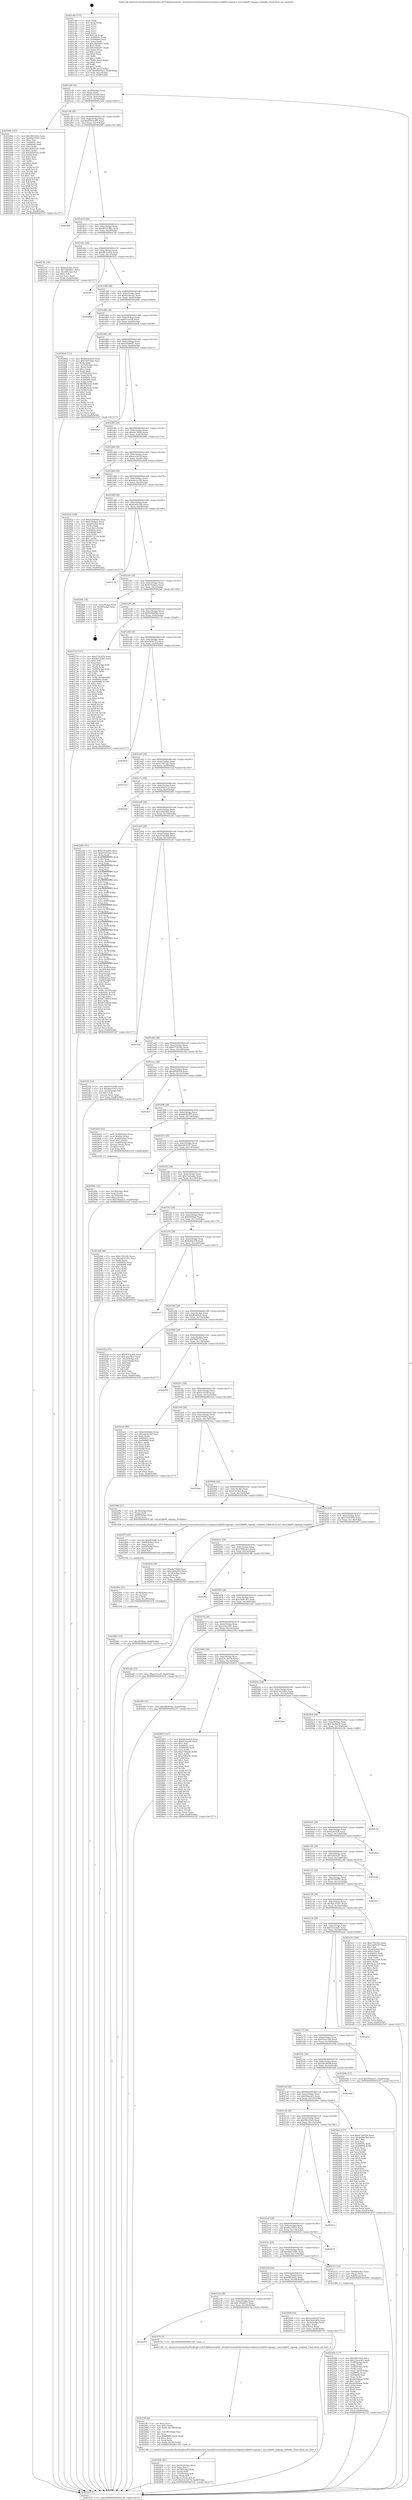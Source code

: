 digraph "0x401c60" {
  label = "0x401c60 (/mnt/c/Users/mathe/Desktop/tcc/POCII/binaries/extr_linuxdriversnetethernetmicrochipencx24j600-regmap.c_encx24j600_regmap_readable_Final-ollvm.out::main(0))"
  labelloc = "t"
  node[shape=record]

  Entry [label="",width=0.3,height=0.3,shape=circle,fillcolor=black,style=filled]
  "0x401cd4" [label="{
     0x401cd4 [32]\l
     | [instrs]\l
     &nbsp;&nbsp;0x401cd4 \<+6\>: mov -0xa8(%rbp),%eax\l
     &nbsp;&nbsp;0x401cda \<+2\>: mov %eax,%ecx\l
     &nbsp;&nbsp;0x401cdc \<+6\>: sub $0x816144f9,%ecx\l
     &nbsp;&nbsp;0x401ce2 \<+6\>: mov %eax,-0xbc(%rbp)\l
     &nbsp;&nbsp;0x401ce8 \<+6\>: mov %ecx,-0xc0(%rbp)\l
     &nbsp;&nbsp;0x401cee \<+6\>: je 00000000004024de \<main+0x87e\>\l
  }"]
  "0x4024de" [label="{
     0x4024de [147]\l
     | [instrs]\l
     &nbsp;&nbsp;0x4024de \<+5\>: mov $0x5f6320e5,%eax\l
     &nbsp;&nbsp;0x4024e3 \<+5\>: mov $0x66d71901,%ecx\l
     &nbsp;&nbsp;0x4024e8 \<+2\>: mov $0x1,%dl\l
     &nbsp;&nbsp;0x4024ea \<+7\>: mov 0x40605c,%esi\l
     &nbsp;&nbsp;0x4024f1 \<+7\>: mov 0x406060,%edi\l
     &nbsp;&nbsp;0x4024f8 \<+3\>: mov %esi,%r8d\l
     &nbsp;&nbsp;0x4024fb \<+7\>: add $0x265031d1,%r8d\l
     &nbsp;&nbsp;0x402502 \<+4\>: sub $0x1,%r8d\l
     &nbsp;&nbsp;0x402506 \<+7\>: sub $0x265031d1,%r8d\l
     &nbsp;&nbsp;0x40250d \<+4\>: imul %r8d,%esi\l
     &nbsp;&nbsp;0x402511 \<+3\>: and $0x1,%esi\l
     &nbsp;&nbsp;0x402514 \<+3\>: cmp $0x0,%esi\l
     &nbsp;&nbsp;0x402517 \<+4\>: sete %r9b\l
     &nbsp;&nbsp;0x40251b \<+3\>: cmp $0xa,%edi\l
     &nbsp;&nbsp;0x40251e \<+4\>: setl %r10b\l
     &nbsp;&nbsp;0x402522 \<+3\>: mov %r9b,%r11b\l
     &nbsp;&nbsp;0x402525 \<+4\>: xor $0xff,%r11b\l
     &nbsp;&nbsp;0x402529 \<+3\>: mov %r10b,%bl\l
     &nbsp;&nbsp;0x40252c \<+3\>: xor $0xff,%bl\l
     &nbsp;&nbsp;0x40252f \<+3\>: xor $0x1,%dl\l
     &nbsp;&nbsp;0x402532 \<+3\>: mov %r11b,%r14b\l
     &nbsp;&nbsp;0x402535 \<+4\>: and $0xff,%r14b\l
     &nbsp;&nbsp;0x402539 \<+3\>: and %dl,%r9b\l
     &nbsp;&nbsp;0x40253c \<+3\>: mov %bl,%r15b\l
     &nbsp;&nbsp;0x40253f \<+4\>: and $0xff,%r15b\l
     &nbsp;&nbsp;0x402543 \<+3\>: and %dl,%r10b\l
     &nbsp;&nbsp;0x402546 \<+3\>: or %r9b,%r14b\l
     &nbsp;&nbsp;0x402549 \<+3\>: or %r10b,%r15b\l
     &nbsp;&nbsp;0x40254c \<+3\>: xor %r15b,%r14b\l
     &nbsp;&nbsp;0x40254f \<+3\>: or %bl,%r11b\l
     &nbsp;&nbsp;0x402552 \<+4\>: xor $0xff,%r11b\l
     &nbsp;&nbsp;0x402556 \<+3\>: or $0x1,%dl\l
     &nbsp;&nbsp;0x402559 \<+3\>: and %dl,%r11b\l
     &nbsp;&nbsp;0x40255c \<+3\>: or %r11b,%r14b\l
     &nbsp;&nbsp;0x40255f \<+4\>: test $0x1,%r14b\l
     &nbsp;&nbsp;0x402563 \<+3\>: cmovne %ecx,%eax\l
     &nbsp;&nbsp;0x402566 \<+6\>: mov %eax,-0xa8(%rbp)\l
     &nbsp;&nbsp;0x40256c \<+5\>: jmp 00000000004031d7 \<main+0x1577\>\l
  }"]
  "0x401cf4" [label="{
     0x401cf4 [28]\l
     | [instrs]\l
     &nbsp;&nbsp;0x401cf4 \<+5\>: jmp 0000000000401cf9 \<main+0x99\>\l
     &nbsp;&nbsp;0x401cf9 \<+6\>: mov -0xbc(%rbp),%eax\l
     &nbsp;&nbsp;0x401cff \<+5\>: sub $0x8703a405,%eax\l
     &nbsp;&nbsp;0x401d04 \<+6\>: mov %eax,-0xc4(%rbp)\l
     &nbsp;&nbsp;0x401d0a \<+6\>: je 0000000000402fb8 \<main+0x1358\>\l
  }"]
  Exit [label="",width=0.3,height=0.3,shape=circle,fillcolor=black,style=filled,peripheries=2]
  "0x402fb8" [label="{
     0x402fb8\l
  }", style=dashed]
  "0x401d10" [label="{
     0x401d10 [28]\l
     | [instrs]\l
     &nbsp;&nbsp;0x401d10 \<+5\>: jmp 0000000000401d15 \<main+0xb5\>\l
     &nbsp;&nbsp;0x401d15 \<+6\>: mov -0xbc(%rbp),%eax\l
     &nbsp;&nbsp;0x401d1b \<+5\>: sub $0x8b7d1881,%eax\l
     &nbsp;&nbsp;0x401d20 \<+6\>: mov %eax,-0xc8(%rbp)\l
     &nbsp;&nbsp;0x401d26 \<+6\>: je 00000000004027dc \<main+0xb7c\>\l
  }"]
  "0x4029b1" [label="{
     0x4029b1 [15]\l
     | [instrs]\l
     &nbsp;&nbsp;0x4029b1 \<+10\>: movl $0xf4f5fbac,-0xa8(%rbp)\l
     &nbsp;&nbsp;0x4029bb \<+5\>: jmp 00000000004031d7 \<main+0x1577\>\l
  }"]
  "0x4027dc" [label="{
     0x4027dc [30]\l
     | [instrs]\l
     &nbsp;&nbsp;0x4027dc \<+5\>: mov $0xd32c9a1,%eax\l
     &nbsp;&nbsp;0x4027e1 \<+5\>: mov $0x7d5e8621,%ecx\l
     &nbsp;&nbsp;0x4027e6 \<+3\>: mov -0x2d(%rbp),%dl\l
     &nbsp;&nbsp;0x4027e9 \<+3\>: test $0x1,%dl\l
     &nbsp;&nbsp;0x4027ec \<+3\>: cmovne %ecx,%eax\l
     &nbsp;&nbsp;0x4027ef \<+6\>: mov %eax,-0xa8(%rbp)\l
     &nbsp;&nbsp;0x4027f5 \<+5\>: jmp 00000000004031d7 \<main+0x1577\>\l
  }"]
  "0x401d2c" [label="{
     0x401d2c [28]\l
     | [instrs]\l
     &nbsp;&nbsp;0x401d2c \<+5\>: jmp 0000000000401d31 \<main+0xd1\>\l
     &nbsp;&nbsp;0x401d31 \<+6\>: mov -0xbc(%rbp),%eax\l
     &nbsp;&nbsp;0x401d37 \<+5\>: sub $0x90c4e429,%eax\l
     &nbsp;&nbsp;0x401d3c \<+6\>: mov %eax,-0xcc(%rbp)\l
     &nbsp;&nbsp;0x401d42 \<+6\>: je 000000000040307c \<main+0x141c\>\l
  }"]
  "0x40299c" [label="{
     0x40299c [21]\l
     | [instrs]\l
     &nbsp;&nbsp;0x40299c \<+4\>: mov -0x78(%rbp),%rcx\l
     &nbsp;&nbsp;0x4029a0 \<+3\>: mov (%rcx),%rcx\l
     &nbsp;&nbsp;0x4029a3 \<+3\>: mov %rcx,%rdi\l
     &nbsp;&nbsp;0x4029a6 \<+6\>: mov %eax,-0x190(%rbp)\l
     &nbsp;&nbsp;0x4029ac \<+5\>: call 0000000000401030 \<free@plt\>\l
     | [calls]\l
     &nbsp;&nbsp;0x401030 \{1\} (unknown)\l
  }"]
  "0x40307c" [label="{
     0x40307c\l
  }", style=dashed]
  "0x401d48" [label="{
     0x401d48 [28]\l
     | [instrs]\l
     &nbsp;&nbsp;0x401d48 \<+5\>: jmp 0000000000401d4d \<main+0xed\>\l
     &nbsp;&nbsp;0x401d4d \<+6\>: mov -0xbc(%rbp),%eax\l
     &nbsp;&nbsp;0x401d53 \<+5\>: sub $0x92c6aee2,%eax\l
     &nbsp;&nbsp;0x401d58 \<+6\>: mov %eax,-0xd0(%rbp)\l
     &nbsp;&nbsp;0x401d5e \<+6\>: je 0000000000402466 \<main+0x806\>\l
  }"]
  "0x40297f" [label="{
     0x40297f [29]\l
     | [instrs]\l
     &nbsp;&nbsp;0x40297f \<+10\>: movabs $0x4040d6,%rdi\l
     &nbsp;&nbsp;0x402989 \<+4\>: mov -0x68(%rbp),%rcx\l
     &nbsp;&nbsp;0x40298d \<+2\>: mov %eax,(%rcx)\l
     &nbsp;&nbsp;0x40298f \<+4\>: mov -0x68(%rbp),%rcx\l
     &nbsp;&nbsp;0x402993 \<+2\>: mov (%rcx),%esi\l
     &nbsp;&nbsp;0x402995 \<+2\>: mov $0x0,%al\l
     &nbsp;&nbsp;0x402997 \<+5\>: call 0000000000401040 \<printf@plt\>\l
     | [calls]\l
     &nbsp;&nbsp;0x401040 \{1\} (unknown)\l
  }"]
  "0x402466" [label="{
     0x402466\l
  }", style=dashed]
  "0x401d64" [label="{
     0x401d64 [28]\l
     | [instrs]\l
     &nbsp;&nbsp;0x401d64 \<+5\>: jmp 0000000000401d69 \<main+0x109\>\l
     &nbsp;&nbsp;0x401d69 \<+6\>: mov -0xbc(%rbp),%eax\l
     &nbsp;&nbsp;0x401d6f \<+5\>: sub $0x97ceccd6,%eax\l
     &nbsp;&nbsp;0x401d74 \<+6\>: mov %eax,-0xd4(%rbp)\l
     &nbsp;&nbsp;0x401d7a \<+6\>: je 00000000004028e8 \<main+0xc88\>\l
  }"]
  "0x40282b" [label="{
     0x40282b [42]\l
     | [instrs]\l
     &nbsp;&nbsp;0x40282b \<+6\>: mov -0x18c(%rbp),%ecx\l
     &nbsp;&nbsp;0x402831 \<+3\>: imul %eax,%ecx\l
     &nbsp;&nbsp;0x402834 \<+4\>: mov -0x78(%rbp),%rdi\l
     &nbsp;&nbsp;0x402838 \<+3\>: mov (%rdi),%rdi\l
     &nbsp;&nbsp;0x40283b \<+4\>: mov -0x70(%rbp),%r8\l
     &nbsp;&nbsp;0x40283f \<+3\>: movslq (%r8),%r8\l
     &nbsp;&nbsp;0x402842 \<+4\>: mov %ecx,(%rdi,%r8,4)\l
     &nbsp;&nbsp;0x402846 \<+10\>: movl $0x23c3d376,-0xa8(%rbp)\l
     &nbsp;&nbsp;0x402850 \<+5\>: jmp 00000000004031d7 \<main+0x1577\>\l
  }"]
  "0x4028e8" [label="{
     0x4028e8 [115]\l
     | [instrs]\l
     &nbsp;&nbsp;0x4028e8 \<+5\>: mov $0x90c4e429,%eax\l
     &nbsp;&nbsp;0x4028ed \<+5\>: mov $0x5501f3b0,%ecx\l
     &nbsp;&nbsp;0x4028f2 \<+2\>: xor %edx,%edx\l
     &nbsp;&nbsp;0x4028f4 \<+4\>: mov -0x70(%rbp),%rsi\l
     &nbsp;&nbsp;0x4028f8 \<+2\>: mov (%rsi),%edi\l
     &nbsp;&nbsp;0x4028fa \<+3\>: sub $0x1,%edx\l
     &nbsp;&nbsp;0x4028fd \<+2\>: sub %edx,%edi\l
     &nbsp;&nbsp;0x4028ff \<+4\>: mov -0x70(%rbp),%rsi\l
     &nbsp;&nbsp;0x402903 \<+2\>: mov %edi,(%rsi)\l
     &nbsp;&nbsp;0x402905 \<+7\>: mov 0x40605c,%edx\l
     &nbsp;&nbsp;0x40290c \<+7\>: mov 0x406060,%edi\l
     &nbsp;&nbsp;0x402913 \<+3\>: mov %edx,%r8d\l
     &nbsp;&nbsp;0x402916 \<+7\>: add $0xfffe3cd2,%r8d\l
     &nbsp;&nbsp;0x40291d \<+4\>: sub $0x1,%r8d\l
     &nbsp;&nbsp;0x402921 \<+7\>: sub $0xfffe3cd2,%r8d\l
     &nbsp;&nbsp;0x402928 \<+4\>: imul %r8d,%edx\l
     &nbsp;&nbsp;0x40292c \<+3\>: and $0x1,%edx\l
     &nbsp;&nbsp;0x40292f \<+3\>: cmp $0x0,%edx\l
     &nbsp;&nbsp;0x402932 \<+4\>: sete %r9b\l
     &nbsp;&nbsp;0x402936 \<+3\>: cmp $0xa,%edi\l
     &nbsp;&nbsp;0x402939 \<+4\>: setl %r10b\l
     &nbsp;&nbsp;0x40293d \<+3\>: mov %r9b,%r11b\l
     &nbsp;&nbsp;0x402940 \<+3\>: and %r10b,%r11b\l
     &nbsp;&nbsp;0x402943 \<+3\>: xor %r10b,%r9b\l
     &nbsp;&nbsp;0x402946 \<+3\>: or %r9b,%r11b\l
     &nbsp;&nbsp;0x402949 \<+4\>: test $0x1,%r11b\l
     &nbsp;&nbsp;0x40294d \<+3\>: cmovne %ecx,%eax\l
     &nbsp;&nbsp;0x402950 \<+6\>: mov %eax,-0xa8(%rbp)\l
     &nbsp;&nbsp;0x402956 \<+5\>: jmp 00000000004031d7 \<main+0x1577\>\l
  }"]
  "0x401d80" [label="{
     0x401d80 [28]\l
     | [instrs]\l
     &nbsp;&nbsp;0x401d80 \<+5\>: jmp 0000000000401d85 \<main+0x125\>\l
     &nbsp;&nbsp;0x401d85 \<+6\>: mov -0xbc(%rbp),%eax\l
     &nbsp;&nbsp;0x401d8b \<+5\>: sub $0xa95fd487,%eax\l
     &nbsp;&nbsp;0x401d90 \<+6\>: mov %eax,-0xd8(%rbp)\l
     &nbsp;&nbsp;0x401d96 \<+6\>: je 0000000000402b21 \<main+0xec1\>\l
  }"]
  "0x4027ff" [label="{
     0x4027ff [44]\l
     | [instrs]\l
     &nbsp;&nbsp;0x4027ff \<+2\>: xor %ecx,%ecx\l
     &nbsp;&nbsp;0x402801 \<+5\>: mov $0x2,%edx\l
     &nbsp;&nbsp;0x402806 \<+6\>: mov %edx,-0x188(%rbp)\l
     &nbsp;&nbsp;0x40280c \<+1\>: cltd\l
     &nbsp;&nbsp;0x40280d \<+6\>: mov -0x188(%rbp),%esi\l
     &nbsp;&nbsp;0x402813 \<+2\>: idiv %esi\l
     &nbsp;&nbsp;0x402815 \<+6\>: imul $0xfffffffe,%edx,%edx\l
     &nbsp;&nbsp;0x40281b \<+3\>: sub $0x1,%ecx\l
     &nbsp;&nbsp;0x40281e \<+2\>: sub %ecx,%edx\l
     &nbsp;&nbsp;0x402820 \<+6\>: mov %edx,-0x18c(%rbp)\l
     &nbsp;&nbsp;0x402826 \<+5\>: call 0000000000401160 \<next_i\>\l
     | [calls]\l
     &nbsp;&nbsp;0x401160 \{1\} (/mnt/c/Users/mathe/Desktop/tcc/POCII/binaries/extr_linuxdriversnetethernetmicrochipencx24j600-regmap.c_encx24j600_regmap_readable_Final-ollvm.out::next_i)\l
  }"]
  "0x402b21" [label="{
     0x402b21\l
  }", style=dashed]
  "0x401d9c" [label="{
     0x401d9c [28]\l
     | [instrs]\l
     &nbsp;&nbsp;0x401d9c \<+5\>: jmp 0000000000401da1 \<main+0x141\>\l
     &nbsp;&nbsp;0x401da1 \<+6\>: mov -0xbc(%rbp),%eax\l
     &nbsp;&nbsp;0x401da7 \<+5\>: sub $0xabc7094f,%eax\l
     &nbsp;&nbsp;0x401dac \<+6\>: mov %eax,-0xdc(%rbp)\l
     &nbsp;&nbsp;0x401db2 \<+6\>: je 0000000000402dbc \<main+0x115c\>\l
  }"]
  "0x402250" [label="{
     0x402250\l
  }", style=dashed]
  "0x402dbc" [label="{
     0x402dbc\l
  }", style=dashed]
  "0x401db8" [label="{
     0x401db8 [28]\l
     | [instrs]\l
     &nbsp;&nbsp;0x401db8 \<+5\>: jmp 0000000000401dbd \<main+0x15d\>\l
     &nbsp;&nbsp;0x401dbd \<+6\>: mov -0xbc(%rbp),%eax\l
     &nbsp;&nbsp;0x401dc3 \<+5\>: sub $0xaca3025f,%eax\l
     &nbsp;&nbsp;0x401dc8 \<+6\>: mov %eax,-0xe0(%rbp)\l
     &nbsp;&nbsp;0x401dce \<+6\>: je 0000000000402626 \<main+0x9c6\>\l
  }"]
  "0x4027fa" [label="{
     0x4027fa [5]\l
     | [instrs]\l
     &nbsp;&nbsp;0x4027fa \<+5\>: call 0000000000401160 \<next_i\>\l
     | [calls]\l
     &nbsp;&nbsp;0x401160 \{1\} (/mnt/c/Users/mathe/Desktop/tcc/POCII/binaries/extr_linuxdriversnetethernetmicrochipencx24j600-regmap.c_encx24j600_regmap_readable_Final-ollvm.out::next_i)\l
  }"]
  "0x402626" [label="{
     0x402626\l
  }", style=dashed]
  "0x401dd4" [label="{
     0x401dd4 [28]\l
     | [instrs]\l
     &nbsp;&nbsp;0x401dd4 \<+5\>: jmp 0000000000401dd9 \<main+0x179\>\l
     &nbsp;&nbsp;0x401dd9 \<+6\>: mov -0xbc(%rbp),%eax\l
     &nbsp;&nbsp;0x401ddf \<+5\>: sub $0xade5e144,%eax\l
     &nbsp;&nbsp;0x401de4 \<+6\>: mov %eax,-0xe4(%rbp)\l
     &nbsp;&nbsp;0x401dea \<+6\>: je 0000000000402f3a \<main+0x12da\>\l
  }"]
  "0x40268c" [label="{
     0x40268c [32]\l
     | [instrs]\l
     &nbsp;&nbsp;0x40268c \<+4\>: mov -0x78(%rbp),%rdi\l
     &nbsp;&nbsp;0x402690 \<+3\>: mov %rax,(%rdi)\l
     &nbsp;&nbsp;0x402693 \<+4\>: mov -0x70(%rbp),%rax\l
     &nbsp;&nbsp;0x402697 \<+6\>: movl $0x0,(%rax)\l
     &nbsp;&nbsp;0x40269d \<+10\>: movl $0x5f4aa421,-0xa8(%rbp)\l
     &nbsp;&nbsp;0x4026a7 \<+5\>: jmp 00000000004031d7 \<main+0x1577\>\l
  }"]
  "0x402f3a" [label="{
     0x402f3a [108]\l
     | [instrs]\l
     &nbsp;&nbsp;0x402f3a \<+5\>: mov $0xd3540deb,%eax\l
     &nbsp;&nbsp;0x402f3f \<+5\>: mov $0xb7fadaea,%ecx\l
     &nbsp;&nbsp;0x402f44 \<+7\>: mov -0xa0(%rbp),%rdx\l
     &nbsp;&nbsp;0x402f4b \<+2\>: mov (%rdx),%esi\l
     &nbsp;&nbsp;0x402f4d \<+3\>: mov %esi,-0x2c(%rbp)\l
     &nbsp;&nbsp;0x402f50 \<+7\>: mov 0x40605c,%esi\l
     &nbsp;&nbsp;0x402f57 \<+7\>: mov 0x406060,%edi\l
     &nbsp;&nbsp;0x402f5e \<+3\>: mov %esi,%r8d\l
     &nbsp;&nbsp;0x402f61 \<+7\>: sub $0x4933135e,%r8d\l
     &nbsp;&nbsp;0x402f68 \<+4\>: sub $0x1,%r8d\l
     &nbsp;&nbsp;0x402f6c \<+7\>: add $0x4933135e,%r8d\l
     &nbsp;&nbsp;0x402f73 \<+4\>: imul %r8d,%esi\l
     &nbsp;&nbsp;0x402f77 \<+3\>: and $0x1,%esi\l
     &nbsp;&nbsp;0x402f7a \<+3\>: cmp $0x0,%esi\l
     &nbsp;&nbsp;0x402f7d \<+4\>: sete %r9b\l
     &nbsp;&nbsp;0x402f81 \<+3\>: cmp $0xa,%edi\l
     &nbsp;&nbsp;0x402f84 \<+4\>: setl %r10b\l
     &nbsp;&nbsp;0x402f88 \<+3\>: mov %r9b,%r11b\l
     &nbsp;&nbsp;0x402f8b \<+3\>: and %r10b,%r11b\l
     &nbsp;&nbsp;0x402f8e \<+3\>: xor %r10b,%r9b\l
     &nbsp;&nbsp;0x402f91 \<+3\>: or %r9b,%r11b\l
     &nbsp;&nbsp;0x402f94 \<+4\>: test $0x1,%r11b\l
     &nbsp;&nbsp;0x402f98 \<+3\>: cmovne %ecx,%eax\l
     &nbsp;&nbsp;0x402f9b \<+6\>: mov %eax,-0xa8(%rbp)\l
     &nbsp;&nbsp;0x402fa1 \<+5\>: jmp 00000000004031d7 \<main+0x1577\>\l
  }"]
  "0x401df0" [label="{
     0x401df0 [28]\l
     | [instrs]\l
     &nbsp;&nbsp;0x401df0 \<+5\>: jmp 0000000000401df5 \<main+0x195\>\l
     &nbsp;&nbsp;0x401df5 \<+6\>: mov -0xbc(%rbp),%eax\l
     &nbsp;&nbsp;0x401dfb \<+5\>: sub $0xb3d5c5db,%eax\l
     &nbsp;&nbsp;0x401e00 \<+6\>: mov %eax,-0xe8(%rbp)\l
     &nbsp;&nbsp;0x401e06 \<+6\>: je 0000000000403150 \<main+0x14f0\>\l
  }"]
  "0x402234" [label="{
     0x402234 [28]\l
     | [instrs]\l
     &nbsp;&nbsp;0x402234 \<+5\>: jmp 0000000000402239 \<main+0x5d9\>\l
     &nbsp;&nbsp;0x402239 \<+6\>: mov -0xbc(%rbp),%eax\l
     &nbsp;&nbsp;0x40223f \<+5\>: sub $0x7d5e8621,%eax\l
     &nbsp;&nbsp;0x402244 \<+6\>: mov %eax,-0x184(%rbp)\l
     &nbsp;&nbsp;0x40224a \<+6\>: je 00000000004027fa \<main+0xb9a\>\l
  }"]
  "0x403150" [label="{
     0x403150\l
  }", style=dashed]
  "0x401e0c" [label="{
     0x401e0c [28]\l
     | [instrs]\l
     &nbsp;&nbsp;0x401e0c \<+5\>: jmp 0000000000401e11 \<main+0x1b1\>\l
     &nbsp;&nbsp;0x401e11 \<+6\>: mov -0xbc(%rbp),%eax\l
     &nbsp;&nbsp;0x401e17 \<+5\>: sub $0xb7fadaea,%eax\l
     &nbsp;&nbsp;0x401e1c \<+6\>: mov %eax,-0xec(%rbp)\l
     &nbsp;&nbsp;0x401e22 \<+6\>: je 0000000000402fa6 \<main+0x1346\>\l
  }"]
  "0x402608" [label="{
     0x402608 [30]\l
     | [instrs]\l
     &nbsp;&nbsp;0x402608 \<+5\>: mov $0xaca3025f,%eax\l
     &nbsp;&nbsp;0x40260d \<+5\>: mov $0x10c81850,%ecx\l
     &nbsp;&nbsp;0x402612 \<+3\>: mov -0x34(%rbp),%edx\l
     &nbsp;&nbsp;0x402615 \<+3\>: cmp $0x1,%edx\l
     &nbsp;&nbsp;0x402618 \<+3\>: cmovl %ecx,%eax\l
     &nbsp;&nbsp;0x40261b \<+6\>: mov %eax,-0xa8(%rbp)\l
     &nbsp;&nbsp;0x402621 \<+5\>: jmp 00000000004031d7 \<main+0x1577\>\l
  }"]
  "0x402fa6" [label="{
     0x402fa6 [18]\l
     | [instrs]\l
     &nbsp;&nbsp;0x402fa6 \<+3\>: mov -0x2c(%rbp),%eax\l
     &nbsp;&nbsp;0x402fa9 \<+4\>: lea -0x28(%rbp),%rsp\l
     &nbsp;&nbsp;0x402fad \<+1\>: pop %rbx\l
     &nbsp;&nbsp;0x402fae \<+2\>: pop %r12\l
     &nbsp;&nbsp;0x402fb0 \<+2\>: pop %r13\l
     &nbsp;&nbsp;0x402fb2 \<+2\>: pop %r14\l
     &nbsp;&nbsp;0x402fb4 \<+2\>: pop %r15\l
     &nbsp;&nbsp;0x402fb6 \<+1\>: pop %rbp\l
     &nbsp;&nbsp;0x402fb7 \<+1\>: ret\l
  }"]
  "0x401e28" [label="{
     0x401e28 [28]\l
     | [instrs]\l
     &nbsp;&nbsp;0x401e28 \<+5\>: jmp 0000000000401e2d \<main+0x1cd\>\l
     &nbsp;&nbsp;0x401e2d \<+6\>: mov -0xbc(%rbp),%eax\l
     &nbsp;&nbsp;0x401e33 \<+5\>: sub $0xbe8bd7b0,%eax\l
     &nbsp;&nbsp;0x401e38 \<+6\>: mov %eax,-0xf0(%rbp)\l
     &nbsp;&nbsp;0x401e3e \<+6\>: je 0000000000402735 \<main+0xad5\>\l
  }"]
  "0x402584" [label="{
     0x402584 [117]\l
     | [instrs]\l
     &nbsp;&nbsp;0x402584 \<+5\>: mov $0x5f6320e5,%ecx\l
     &nbsp;&nbsp;0x402589 \<+5\>: mov $0x224ea205,%edx\l
     &nbsp;&nbsp;0x40258e \<+7\>: mov -0x90(%rbp),%rdi\l
     &nbsp;&nbsp;0x402595 \<+2\>: mov %eax,(%rdi)\l
     &nbsp;&nbsp;0x402597 \<+7\>: mov -0x90(%rbp),%rdi\l
     &nbsp;&nbsp;0x40259e \<+2\>: mov (%rdi),%eax\l
     &nbsp;&nbsp;0x4025a0 \<+3\>: mov %eax,-0x34(%rbp)\l
     &nbsp;&nbsp;0x4025a3 \<+7\>: mov 0x40605c,%eax\l
     &nbsp;&nbsp;0x4025aa \<+7\>: mov 0x406060,%esi\l
     &nbsp;&nbsp;0x4025b1 \<+3\>: mov %eax,%r8d\l
     &nbsp;&nbsp;0x4025b4 \<+7\>: sub $0xbe99daae,%r8d\l
     &nbsp;&nbsp;0x4025bb \<+4\>: sub $0x1,%r8d\l
     &nbsp;&nbsp;0x4025bf \<+7\>: add $0xbe99daae,%r8d\l
     &nbsp;&nbsp;0x4025c6 \<+4\>: imul %r8d,%eax\l
     &nbsp;&nbsp;0x4025ca \<+3\>: and $0x1,%eax\l
     &nbsp;&nbsp;0x4025cd \<+3\>: cmp $0x0,%eax\l
     &nbsp;&nbsp;0x4025d0 \<+4\>: sete %r9b\l
     &nbsp;&nbsp;0x4025d4 \<+3\>: cmp $0xa,%esi\l
     &nbsp;&nbsp;0x4025d7 \<+4\>: setl %r10b\l
     &nbsp;&nbsp;0x4025db \<+3\>: mov %r9b,%r11b\l
     &nbsp;&nbsp;0x4025de \<+3\>: and %r10b,%r11b\l
     &nbsp;&nbsp;0x4025e1 \<+3\>: xor %r10b,%r9b\l
     &nbsp;&nbsp;0x4025e4 \<+3\>: or %r9b,%r11b\l
     &nbsp;&nbsp;0x4025e7 \<+4\>: test $0x1,%r11b\l
     &nbsp;&nbsp;0x4025eb \<+3\>: cmovne %edx,%ecx\l
     &nbsp;&nbsp;0x4025ee \<+6\>: mov %ecx,-0xa8(%rbp)\l
     &nbsp;&nbsp;0x4025f4 \<+5\>: jmp 00000000004031d7 \<main+0x1577\>\l
  }"]
  "0x402735" [label="{
     0x402735 [167]\l
     | [instrs]\l
     &nbsp;&nbsp;0x402735 \<+5\>: mov $0x47503f7b,%eax\l
     &nbsp;&nbsp;0x40273a \<+5\>: mov $0x8b7d1881,%ecx\l
     &nbsp;&nbsp;0x40273f \<+2\>: mov $0x1,%dl\l
     &nbsp;&nbsp;0x402741 \<+2\>: xor %esi,%esi\l
     &nbsp;&nbsp;0x402743 \<+4\>: mov -0x70(%rbp),%rdi\l
     &nbsp;&nbsp;0x402747 \<+3\>: mov (%rdi),%r8d\l
     &nbsp;&nbsp;0x40274a \<+4\>: mov -0x80(%rbp),%rdi\l
     &nbsp;&nbsp;0x40274e \<+3\>: cmp (%rdi),%r8d\l
     &nbsp;&nbsp;0x402751 \<+4\>: setl %r9b\l
     &nbsp;&nbsp;0x402755 \<+4\>: and $0x1,%r9b\l
     &nbsp;&nbsp;0x402759 \<+4\>: mov %r9b,-0x2d(%rbp)\l
     &nbsp;&nbsp;0x40275d \<+8\>: mov 0x40605c,%r8d\l
     &nbsp;&nbsp;0x402765 \<+8\>: mov 0x406060,%r10d\l
     &nbsp;&nbsp;0x40276d \<+3\>: sub $0x1,%esi\l
     &nbsp;&nbsp;0x402770 \<+3\>: mov %r8d,%r11d\l
     &nbsp;&nbsp;0x402773 \<+3\>: add %esi,%r11d\l
     &nbsp;&nbsp;0x402776 \<+4\>: imul %r11d,%r8d\l
     &nbsp;&nbsp;0x40277a \<+4\>: and $0x1,%r8d\l
     &nbsp;&nbsp;0x40277e \<+4\>: cmp $0x0,%r8d\l
     &nbsp;&nbsp;0x402782 \<+4\>: sete %r9b\l
     &nbsp;&nbsp;0x402786 \<+4\>: cmp $0xa,%r10d\l
     &nbsp;&nbsp;0x40278a \<+3\>: setl %bl\l
     &nbsp;&nbsp;0x40278d \<+3\>: mov %r9b,%r14b\l
     &nbsp;&nbsp;0x402790 \<+4\>: xor $0xff,%r14b\l
     &nbsp;&nbsp;0x402794 \<+3\>: mov %bl,%r15b\l
     &nbsp;&nbsp;0x402797 \<+4\>: xor $0xff,%r15b\l
     &nbsp;&nbsp;0x40279b \<+3\>: xor $0x0,%dl\l
     &nbsp;&nbsp;0x40279e \<+3\>: mov %r14b,%r12b\l
     &nbsp;&nbsp;0x4027a1 \<+4\>: and $0x0,%r12b\l
     &nbsp;&nbsp;0x4027a5 \<+3\>: and %dl,%r9b\l
     &nbsp;&nbsp;0x4027a8 \<+3\>: mov %r15b,%r13b\l
     &nbsp;&nbsp;0x4027ab \<+4\>: and $0x0,%r13b\l
     &nbsp;&nbsp;0x4027af \<+2\>: and %dl,%bl\l
     &nbsp;&nbsp;0x4027b1 \<+3\>: or %r9b,%r12b\l
     &nbsp;&nbsp;0x4027b4 \<+3\>: or %bl,%r13b\l
     &nbsp;&nbsp;0x4027b7 \<+3\>: xor %r13b,%r12b\l
     &nbsp;&nbsp;0x4027ba \<+3\>: or %r15b,%r14b\l
     &nbsp;&nbsp;0x4027bd \<+4\>: xor $0xff,%r14b\l
     &nbsp;&nbsp;0x4027c1 \<+3\>: or $0x0,%dl\l
     &nbsp;&nbsp;0x4027c4 \<+3\>: and %dl,%r14b\l
     &nbsp;&nbsp;0x4027c7 \<+3\>: or %r14b,%r12b\l
     &nbsp;&nbsp;0x4027ca \<+4\>: test $0x1,%r12b\l
     &nbsp;&nbsp;0x4027ce \<+3\>: cmovne %ecx,%eax\l
     &nbsp;&nbsp;0x4027d1 \<+6\>: mov %eax,-0xa8(%rbp)\l
     &nbsp;&nbsp;0x4027d7 \<+5\>: jmp 00000000004031d7 \<main+0x1577\>\l
  }"]
  "0x401e44" [label="{
     0x401e44 [28]\l
     | [instrs]\l
     &nbsp;&nbsp;0x401e44 \<+5\>: jmp 0000000000401e49 \<main+0x1e9\>\l
     &nbsp;&nbsp;0x401e49 \<+6\>: mov -0xbc(%rbp),%eax\l
     &nbsp;&nbsp;0x401e4f \<+5\>: sub $0xc6a56793,%eax\l
     &nbsp;&nbsp;0x401e54 \<+6\>: mov %eax,-0xf4(%rbp)\l
     &nbsp;&nbsp;0x401e5a \<+6\>: je 00000000004030ed \<main+0x148d\>\l
  }"]
  "0x402218" [label="{
     0x402218 [28]\l
     | [instrs]\l
     &nbsp;&nbsp;0x402218 \<+5\>: jmp 000000000040221d \<main+0x5bd\>\l
     &nbsp;&nbsp;0x40221d \<+6\>: mov -0xbc(%rbp),%eax\l
     &nbsp;&nbsp;0x402223 \<+5\>: sub $0x68f2844e,%eax\l
     &nbsp;&nbsp;0x402228 \<+6\>: mov %eax,-0x180(%rbp)\l
     &nbsp;&nbsp;0x40222e \<+6\>: je 0000000000402608 \<main+0x9a8\>\l
  }"]
  "0x4030ed" [label="{
     0x4030ed\l
  }", style=dashed]
  "0x401e60" [label="{
     0x401e60 [28]\l
     | [instrs]\l
     &nbsp;&nbsp;0x401e60 \<+5\>: jmp 0000000000401e65 \<main+0x205\>\l
     &nbsp;&nbsp;0x401e65 \<+6\>: mov -0xbc(%rbp),%eax\l
     &nbsp;&nbsp;0x401e6b \<+5\>: sub $0xc70432fc,%eax\l
     &nbsp;&nbsp;0x401e70 \<+6\>: mov %eax,-0xf8(%rbp)\l
     &nbsp;&nbsp;0x401e76 \<+6\>: je 00000000004031a3 \<main+0x1543\>\l
  }"]
  "0x402571" [label="{
     0x402571 [19]\l
     | [instrs]\l
     &nbsp;&nbsp;0x402571 \<+7\>: mov -0x98(%rbp),%rax\l
     &nbsp;&nbsp;0x402578 \<+3\>: mov (%rax),%rax\l
     &nbsp;&nbsp;0x40257b \<+4\>: mov 0x8(%rax),%rdi\l
     &nbsp;&nbsp;0x40257f \<+5\>: call 0000000000401060 \<atoi@plt\>\l
     | [calls]\l
     &nbsp;&nbsp;0x401060 \{1\} (unknown)\l
  }"]
  "0x4031a3" [label="{
     0x4031a3\l
  }", style=dashed]
  "0x401e7c" [label="{
     0x401e7c [28]\l
     | [instrs]\l
     &nbsp;&nbsp;0x401e7c \<+5\>: jmp 0000000000401e81 \<main+0x221\>\l
     &nbsp;&nbsp;0x401e81 \<+6\>: mov -0xbc(%rbp),%eax\l
     &nbsp;&nbsp;0x401e87 \<+5\>: sub $0xc84d312d,%eax\l
     &nbsp;&nbsp;0x401e8c \<+6\>: mov %eax,-0xfc(%rbp)\l
     &nbsp;&nbsp;0x401e92 \<+6\>: je 0000000000402afd \<main+0xe9d\>\l
  }"]
  "0x4021fc" [label="{
     0x4021fc [28]\l
     | [instrs]\l
     &nbsp;&nbsp;0x4021fc \<+5\>: jmp 0000000000402201 \<main+0x5a1\>\l
     &nbsp;&nbsp;0x402201 \<+6\>: mov -0xbc(%rbp),%eax\l
     &nbsp;&nbsp;0x402207 \<+5\>: sub $0x66d71901,%eax\l
     &nbsp;&nbsp;0x40220c \<+6\>: mov %eax,-0x17c(%rbp)\l
     &nbsp;&nbsp;0x402212 \<+6\>: je 0000000000402571 \<main+0x911\>\l
  }"]
  "0x402afd" [label="{
     0x402afd\l
  }", style=dashed]
  "0x401e98" [label="{
     0x401e98 [28]\l
     | [instrs]\l
     &nbsp;&nbsp;0x401e98 \<+5\>: jmp 0000000000401e9d \<main+0x23d\>\l
     &nbsp;&nbsp;0x401e9d \<+6\>: mov -0xbc(%rbp),%eax\l
     &nbsp;&nbsp;0x401ea3 \<+5\>: sub $0xca4a58a5,%eax\l
     &nbsp;&nbsp;0x401ea8 \<+6\>: mov %eax,-0x100(%rbp)\l
     &nbsp;&nbsp;0x401eae \<+6\>: je 000000000040228f \<main+0x62f\>\l
  }"]
  "0x402410" [label="{
     0x402410\l
  }", style=dashed]
  "0x40228f" [label="{
     0x40228f [355]\l
     | [instrs]\l
     &nbsp;&nbsp;0x40228f \<+5\>: mov $0x8703a405,%eax\l
     &nbsp;&nbsp;0x402294 \<+5\>: mov $0xd71018ec,%ecx\l
     &nbsp;&nbsp;0x402299 \<+3\>: mov %rsp,%rdx\l
     &nbsp;&nbsp;0x40229c \<+4\>: add $0xfffffffffffffff0,%rdx\l
     &nbsp;&nbsp;0x4022a0 \<+3\>: mov %rdx,%rsp\l
     &nbsp;&nbsp;0x4022a3 \<+7\>: mov %rdx,-0xa0(%rbp)\l
     &nbsp;&nbsp;0x4022aa \<+3\>: mov %rsp,%rdx\l
     &nbsp;&nbsp;0x4022ad \<+4\>: add $0xfffffffffffffff0,%rdx\l
     &nbsp;&nbsp;0x4022b1 \<+3\>: mov %rdx,%rsp\l
     &nbsp;&nbsp;0x4022b4 \<+3\>: mov %rsp,%rsi\l
     &nbsp;&nbsp;0x4022b7 \<+4\>: add $0xfffffffffffffff0,%rsi\l
     &nbsp;&nbsp;0x4022bb \<+3\>: mov %rsi,%rsp\l
     &nbsp;&nbsp;0x4022be \<+7\>: mov %rsi,-0x98(%rbp)\l
     &nbsp;&nbsp;0x4022c5 \<+3\>: mov %rsp,%rsi\l
     &nbsp;&nbsp;0x4022c8 \<+4\>: add $0xfffffffffffffff0,%rsi\l
     &nbsp;&nbsp;0x4022cc \<+3\>: mov %rsi,%rsp\l
     &nbsp;&nbsp;0x4022cf \<+7\>: mov %rsi,-0x90(%rbp)\l
     &nbsp;&nbsp;0x4022d6 \<+3\>: mov %rsp,%rsi\l
     &nbsp;&nbsp;0x4022d9 \<+4\>: add $0xfffffffffffffff0,%rsi\l
     &nbsp;&nbsp;0x4022dd \<+3\>: mov %rsi,%rsp\l
     &nbsp;&nbsp;0x4022e0 \<+7\>: mov %rsi,-0x88(%rbp)\l
     &nbsp;&nbsp;0x4022e7 \<+3\>: mov %rsp,%rsi\l
     &nbsp;&nbsp;0x4022ea \<+4\>: add $0xfffffffffffffff0,%rsi\l
     &nbsp;&nbsp;0x4022ee \<+3\>: mov %rsi,%rsp\l
     &nbsp;&nbsp;0x4022f1 \<+4\>: mov %rsi,-0x80(%rbp)\l
     &nbsp;&nbsp;0x4022f5 \<+3\>: mov %rsp,%rsi\l
     &nbsp;&nbsp;0x4022f8 \<+4\>: add $0xfffffffffffffff0,%rsi\l
     &nbsp;&nbsp;0x4022fc \<+3\>: mov %rsi,%rsp\l
     &nbsp;&nbsp;0x4022ff \<+4\>: mov %rsi,-0x78(%rbp)\l
     &nbsp;&nbsp;0x402303 \<+3\>: mov %rsp,%rsi\l
     &nbsp;&nbsp;0x402306 \<+4\>: add $0xfffffffffffffff0,%rsi\l
     &nbsp;&nbsp;0x40230a \<+3\>: mov %rsi,%rsp\l
     &nbsp;&nbsp;0x40230d \<+4\>: mov %rsi,-0x70(%rbp)\l
     &nbsp;&nbsp;0x402311 \<+3\>: mov %rsp,%rsi\l
     &nbsp;&nbsp;0x402314 \<+4\>: add $0xfffffffffffffff0,%rsi\l
     &nbsp;&nbsp;0x402318 \<+3\>: mov %rsi,%rsp\l
     &nbsp;&nbsp;0x40231b \<+4\>: mov %rsi,-0x68(%rbp)\l
     &nbsp;&nbsp;0x40231f \<+3\>: mov %rsp,%rsi\l
     &nbsp;&nbsp;0x402322 \<+4\>: add $0xfffffffffffffff0,%rsi\l
     &nbsp;&nbsp;0x402326 \<+3\>: mov %rsi,%rsp\l
     &nbsp;&nbsp;0x402329 \<+4\>: mov %rsi,-0x60(%rbp)\l
     &nbsp;&nbsp;0x40232d \<+3\>: mov %rsp,%rsi\l
     &nbsp;&nbsp;0x402330 \<+4\>: add $0xfffffffffffffff0,%rsi\l
     &nbsp;&nbsp;0x402334 \<+3\>: mov %rsi,%rsp\l
     &nbsp;&nbsp;0x402337 \<+4\>: mov %rsi,-0x58(%rbp)\l
     &nbsp;&nbsp;0x40233b \<+3\>: mov %rsp,%rsi\l
     &nbsp;&nbsp;0x40233e \<+4\>: add $0xfffffffffffffff0,%rsi\l
     &nbsp;&nbsp;0x402342 \<+3\>: mov %rsi,%rsp\l
     &nbsp;&nbsp;0x402345 \<+4\>: mov %rsi,-0x50(%rbp)\l
     &nbsp;&nbsp;0x402349 \<+3\>: mov %rsp,%rsi\l
     &nbsp;&nbsp;0x40234c \<+4\>: add $0xfffffffffffffff0,%rsi\l
     &nbsp;&nbsp;0x402350 \<+3\>: mov %rsi,%rsp\l
     &nbsp;&nbsp;0x402353 \<+4\>: mov %rsi,-0x48(%rbp)\l
     &nbsp;&nbsp;0x402357 \<+3\>: mov %rsp,%rsi\l
     &nbsp;&nbsp;0x40235a \<+4\>: add $0xfffffffffffffff0,%rsi\l
     &nbsp;&nbsp;0x40235e \<+3\>: mov %rsi,%rsp\l
     &nbsp;&nbsp;0x402361 \<+4\>: mov %rsi,-0x40(%rbp)\l
     &nbsp;&nbsp;0x402365 \<+7\>: mov -0xa0(%rbp),%rsi\l
     &nbsp;&nbsp;0x40236c \<+6\>: movl $0x0,(%rsi)\l
     &nbsp;&nbsp;0x402372 \<+6\>: mov -0xac(%rbp),%edi\l
     &nbsp;&nbsp;0x402378 \<+2\>: mov %edi,(%rdx)\l
     &nbsp;&nbsp;0x40237a \<+7\>: mov -0x98(%rbp),%rsi\l
     &nbsp;&nbsp;0x402381 \<+7\>: mov -0xb8(%rbp),%r8\l
     &nbsp;&nbsp;0x402388 \<+3\>: mov %r8,(%rsi)\l
     &nbsp;&nbsp;0x40238b \<+3\>: cmpl $0x2,(%rdx)\l
     &nbsp;&nbsp;0x40238e \<+4\>: setne %r9b\l
     &nbsp;&nbsp;0x402392 \<+4\>: and $0x1,%r9b\l
     &nbsp;&nbsp;0x402396 \<+4\>: mov %r9b,-0x35(%rbp)\l
     &nbsp;&nbsp;0x40239a \<+8\>: mov 0x40605c,%r10d\l
     &nbsp;&nbsp;0x4023a2 \<+8\>: mov 0x406060,%r11d\l
     &nbsp;&nbsp;0x4023aa \<+3\>: mov %r10d,%ebx\l
     &nbsp;&nbsp;0x4023ad \<+6\>: add $0xf673d829,%ebx\l
     &nbsp;&nbsp;0x4023b3 \<+3\>: sub $0x1,%ebx\l
     &nbsp;&nbsp;0x4023b6 \<+6\>: sub $0xf673d829,%ebx\l
     &nbsp;&nbsp;0x4023bc \<+4\>: imul %ebx,%r10d\l
     &nbsp;&nbsp;0x4023c0 \<+4\>: and $0x1,%r10d\l
     &nbsp;&nbsp;0x4023c4 \<+4\>: cmp $0x0,%r10d\l
     &nbsp;&nbsp;0x4023c8 \<+4\>: sete %r9b\l
     &nbsp;&nbsp;0x4023cc \<+4\>: cmp $0xa,%r11d\l
     &nbsp;&nbsp;0x4023d0 \<+4\>: setl %r14b\l
     &nbsp;&nbsp;0x4023d4 \<+3\>: mov %r9b,%r15b\l
     &nbsp;&nbsp;0x4023d7 \<+3\>: and %r14b,%r15b\l
     &nbsp;&nbsp;0x4023da \<+3\>: xor %r14b,%r9b\l
     &nbsp;&nbsp;0x4023dd \<+3\>: or %r9b,%r15b\l
     &nbsp;&nbsp;0x4023e0 \<+4\>: test $0x1,%r15b\l
     &nbsp;&nbsp;0x4023e4 \<+3\>: cmovne %ecx,%eax\l
     &nbsp;&nbsp;0x4023e7 \<+6\>: mov %eax,-0xa8(%rbp)\l
     &nbsp;&nbsp;0x4023ed \<+5\>: jmp 00000000004031d7 \<main+0x1577\>\l
  }"]
  "0x401eb4" [label="{
     0x401eb4 [28]\l
     | [instrs]\l
     &nbsp;&nbsp;0x401eb4 \<+5\>: jmp 0000000000401eb9 \<main+0x259\>\l
     &nbsp;&nbsp;0x401eb9 \<+6\>: mov -0xbc(%rbp),%eax\l
     &nbsp;&nbsp;0x401ebf \<+5\>: sub $0xd3540deb,%eax\l
     &nbsp;&nbsp;0x401ec4 \<+6\>: mov %eax,-0x104(%rbp)\l
     &nbsp;&nbsp;0x401eca \<+6\>: je 00000000004031bf \<main+0x155f\>\l
  }"]
  "0x4021e0" [label="{
     0x4021e0 [28]\l
     | [instrs]\l
     &nbsp;&nbsp;0x4021e0 \<+5\>: jmp 00000000004021e5 \<main+0x585\>\l
     &nbsp;&nbsp;0x4021e5 \<+6\>: mov -0xbc(%rbp),%eax\l
     &nbsp;&nbsp;0x4021eb \<+5\>: sub $0x66a79533,%eax\l
     &nbsp;&nbsp;0x4021f0 \<+6\>: mov %eax,-0x178(%rbp)\l
     &nbsp;&nbsp;0x4021f6 \<+6\>: je 0000000000402410 \<main+0x7b0\>\l
  }"]
  "0x4031bf" [label="{
     0x4031bf\l
  }", style=dashed]
  "0x401ed0" [label="{
     0x401ed0 [28]\l
     | [instrs]\l
     &nbsp;&nbsp;0x401ed0 \<+5\>: jmp 0000000000401ed5 \<main+0x275\>\l
     &nbsp;&nbsp;0x401ed5 \<+6\>: mov -0xbc(%rbp),%eax\l
     &nbsp;&nbsp;0x401edb \<+5\>: sub $0xd71018ec,%eax\l
     &nbsp;&nbsp;0x401ee0 \<+6\>: mov %eax,-0x108(%rbp)\l
     &nbsp;&nbsp;0x401ee6 \<+6\>: je 00000000004023f2 \<main+0x792\>\l
  }"]
  "0x40301e" [label="{
     0x40301e\l
  }", style=dashed]
  "0x4023f2" [label="{
     0x4023f2 [30]\l
     | [instrs]\l
     &nbsp;&nbsp;0x4023f2 \<+5\>: mov $0x816144f9,%eax\l
     &nbsp;&nbsp;0x4023f7 \<+5\>: mov $0x66a79533,%ecx\l
     &nbsp;&nbsp;0x4023fc \<+3\>: mov -0x35(%rbp),%dl\l
     &nbsp;&nbsp;0x4023ff \<+3\>: test $0x1,%dl\l
     &nbsp;&nbsp;0x402402 \<+3\>: cmovne %ecx,%eax\l
     &nbsp;&nbsp;0x402405 \<+6\>: mov %eax,-0xa8(%rbp)\l
     &nbsp;&nbsp;0x40240b \<+5\>: jmp 00000000004031d7 \<main+0x1577\>\l
  }"]
  "0x401eec" [label="{
     0x401eec [28]\l
     | [instrs]\l
     &nbsp;&nbsp;0x401eec \<+5\>: jmp 0000000000401ef1 \<main+0x291\>\l
     &nbsp;&nbsp;0x401ef1 \<+6\>: mov -0xbc(%rbp),%eax\l
     &nbsp;&nbsp;0x401ef7 \<+5\>: sub $0xd850f3c4,%eax\l
     &nbsp;&nbsp;0x401efc \<+6\>: mov %eax,-0x10c(%rbp)\l
     &nbsp;&nbsp;0x401f02 \<+6\>: je 00000000004024cf \<main+0x86f\>\l
  }"]
  "0x4021c4" [label="{
     0x4021c4 [28]\l
     | [instrs]\l
     &nbsp;&nbsp;0x4021c4 \<+5\>: jmp 00000000004021c9 \<main+0x569\>\l
     &nbsp;&nbsp;0x4021c9 \<+6\>: mov -0xbc(%rbp),%eax\l
     &nbsp;&nbsp;0x4021cf \<+5\>: sub $0x5f6320e5,%eax\l
     &nbsp;&nbsp;0x4021d4 \<+6\>: mov %eax,-0x174(%rbp)\l
     &nbsp;&nbsp;0x4021da \<+6\>: je 000000000040301e \<main+0x13be\>\l
  }"]
  "0x4024cf" [label="{
     0x4024cf\l
  }", style=dashed]
  "0x401f08" [label="{
     0x401f08 [28]\l
     | [instrs]\l
     &nbsp;&nbsp;0x401f08 \<+5\>: jmp 0000000000401f0d \<main+0x2ad\>\l
     &nbsp;&nbsp;0x401f0d \<+6\>: mov -0xbc(%rbp),%eax\l
     &nbsp;&nbsp;0x401f13 \<+5\>: sub $0xdd582955,%eax\l
     &nbsp;&nbsp;0x401f18 \<+6\>: mov %eax,-0x110(%rbp)\l
     &nbsp;&nbsp;0x401f1e \<+6\>: je 0000000000402662 \<main+0xa02\>\l
  }"]
  "0x4026ac" [label="{
     0x4026ac [137]\l
     | [instrs]\l
     &nbsp;&nbsp;0x4026ac \<+5\>: mov $0x47503f7b,%eax\l
     &nbsp;&nbsp;0x4026b1 \<+5\>: mov $0xbe8bd7b0,%ecx\l
     &nbsp;&nbsp;0x4026b6 \<+2\>: mov $0x1,%dl\l
     &nbsp;&nbsp;0x4026b8 \<+2\>: xor %esi,%esi\l
     &nbsp;&nbsp;0x4026ba \<+7\>: mov 0x40605c,%edi\l
     &nbsp;&nbsp;0x4026c1 \<+8\>: mov 0x406060,%r8d\l
     &nbsp;&nbsp;0x4026c9 \<+3\>: sub $0x1,%esi\l
     &nbsp;&nbsp;0x4026cc \<+3\>: mov %edi,%r9d\l
     &nbsp;&nbsp;0x4026cf \<+3\>: add %esi,%r9d\l
     &nbsp;&nbsp;0x4026d2 \<+4\>: imul %r9d,%edi\l
     &nbsp;&nbsp;0x4026d6 \<+3\>: and $0x1,%edi\l
     &nbsp;&nbsp;0x4026d9 \<+3\>: cmp $0x0,%edi\l
     &nbsp;&nbsp;0x4026dc \<+4\>: sete %r10b\l
     &nbsp;&nbsp;0x4026e0 \<+4\>: cmp $0xa,%r8d\l
     &nbsp;&nbsp;0x4026e4 \<+4\>: setl %r11b\l
     &nbsp;&nbsp;0x4026e8 \<+3\>: mov %r10b,%bl\l
     &nbsp;&nbsp;0x4026eb \<+3\>: xor $0xff,%bl\l
     &nbsp;&nbsp;0x4026ee \<+3\>: mov %r11b,%r14b\l
     &nbsp;&nbsp;0x4026f1 \<+4\>: xor $0xff,%r14b\l
     &nbsp;&nbsp;0x4026f5 \<+3\>: xor $0x0,%dl\l
     &nbsp;&nbsp;0x4026f8 \<+3\>: mov %bl,%r15b\l
     &nbsp;&nbsp;0x4026fb \<+4\>: and $0x0,%r15b\l
     &nbsp;&nbsp;0x4026ff \<+3\>: and %dl,%r10b\l
     &nbsp;&nbsp;0x402702 \<+3\>: mov %r14b,%r12b\l
     &nbsp;&nbsp;0x402705 \<+4\>: and $0x0,%r12b\l
     &nbsp;&nbsp;0x402709 \<+3\>: and %dl,%r11b\l
     &nbsp;&nbsp;0x40270c \<+3\>: or %r10b,%r15b\l
     &nbsp;&nbsp;0x40270f \<+3\>: or %r11b,%r12b\l
     &nbsp;&nbsp;0x402712 \<+3\>: xor %r12b,%r15b\l
     &nbsp;&nbsp;0x402715 \<+3\>: or %r14b,%bl\l
     &nbsp;&nbsp;0x402718 \<+3\>: xor $0xff,%bl\l
     &nbsp;&nbsp;0x40271b \<+3\>: or $0x0,%dl\l
     &nbsp;&nbsp;0x40271e \<+2\>: and %dl,%bl\l
     &nbsp;&nbsp;0x402720 \<+3\>: or %bl,%r15b\l
     &nbsp;&nbsp;0x402723 \<+4\>: test $0x1,%r15b\l
     &nbsp;&nbsp;0x402727 \<+3\>: cmovne %ecx,%eax\l
     &nbsp;&nbsp;0x40272a \<+6\>: mov %eax,-0xa8(%rbp)\l
     &nbsp;&nbsp;0x402730 \<+5\>: jmp 00000000004031d7 \<main+0x1577\>\l
  }"]
  "0x402662" [label="{
     0x402662 [42]\l
     | [instrs]\l
     &nbsp;&nbsp;0x402662 \<+7\>: mov -0x88(%rbp),%rax\l
     &nbsp;&nbsp;0x402669 \<+6\>: movl $0x64,(%rax)\l
     &nbsp;&nbsp;0x40266f \<+4\>: mov -0x80(%rbp),%rax\l
     &nbsp;&nbsp;0x402673 \<+6\>: movl $0x1,(%rax)\l
     &nbsp;&nbsp;0x402679 \<+4\>: mov -0x80(%rbp),%rax\l
     &nbsp;&nbsp;0x40267d \<+3\>: movslq (%rax),%rax\l
     &nbsp;&nbsp;0x402680 \<+4\>: shl $0x2,%rax\l
     &nbsp;&nbsp;0x402684 \<+3\>: mov %rax,%rdi\l
     &nbsp;&nbsp;0x402687 \<+5\>: call 0000000000401050 \<malloc@plt\>\l
     | [calls]\l
     &nbsp;&nbsp;0x401050 \{1\} (unknown)\l
  }"]
  "0x401f24" [label="{
     0x401f24 [28]\l
     | [instrs]\l
     &nbsp;&nbsp;0x401f24 \<+5\>: jmp 0000000000401f29 \<main+0x2c9\>\l
     &nbsp;&nbsp;0x401f29 \<+6\>: mov -0xbc(%rbp),%eax\l
     &nbsp;&nbsp;0x401f2f \<+5\>: sub $0xe40c53f7,%eax\l
     &nbsp;&nbsp;0x401f34 \<+6\>: mov %eax,-0x114(%rbp)\l
     &nbsp;&nbsp;0x401f3a \<+6\>: je 0000000000402dad \<main+0x114d\>\l
  }"]
  "0x4021a8" [label="{
     0x4021a8 [28]\l
     | [instrs]\l
     &nbsp;&nbsp;0x4021a8 \<+5\>: jmp 00000000004021ad \<main+0x54d\>\l
     &nbsp;&nbsp;0x4021ad \<+6\>: mov -0xbc(%rbp),%eax\l
     &nbsp;&nbsp;0x4021b3 \<+5\>: sub $0x5f4aa421,%eax\l
     &nbsp;&nbsp;0x4021b8 \<+6\>: mov %eax,-0x170(%rbp)\l
     &nbsp;&nbsp;0x4021be \<+6\>: je 00000000004026ac \<main+0xa4c\>\l
  }"]
  "0x402dad" [label="{
     0x402dad\l
  }", style=dashed]
  "0x401f40" [label="{
     0x401f40 [28]\l
     | [instrs]\l
     &nbsp;&nbsp;0x401f40 \<+5\>: jmp 0000000000401f45 \<main+0x2e5\>\l
     &nbsp;&nbsp;0x401f45 \<+6\>: mov -0xbc(%rbp),%eax\l
     &nbsp;&nbsp;0x401f4b \<+5\>: sub $0xe7a6aaba,%eax\l
     &nbsp;&nbsp;0x401f50 \<+6\>: mov %eax,-0x118(%rbp)\l
     &nbsp;&nbsp;0x401f56 \<+6\>: je 0000000000402dcb \<main+0x116b\>\l
  }"]
  "0x4030a6" [label="{
     0x4030a6\l
  }", style=dashed]
  "0x402dcb" [label="{
     0x402dcb\l
  }", style=dashed]
  "0x401f5c" [label="{
     0x401f5c [28]\l
     | [instrs]\l
     &nbsp;&nbsp;0x401f5c \<+5\>: jmp 0000000000401f61 \<main+0x301\>\l
     &nbsp;&nbsp;0x401f61 \<+6\>: mov -0xbc(%rbp),%eax\l
     &nbsp;&nbsp;0x401f67 \<+5\>: sub $0xf4f5fbac,%eax\l
     &nbsp;&nbsp;0x401f6c \<+6\>: mov %eax,-0x11c(%rbp)\l
     &nbsp;&nbsp;0x401f72 \<+6\>: je 0000000000402ddf \<main+0x117f\>\l
  }"]
  "0x40218c" [label="{
     0x40218c [28]\l
     | [instrs]\l
     &nbsp;&nbsp;0x40218c \<+5\>: jmp 0000000000402191 \<main+0x531\>\l
     &nbsp;&nbsp;0x402191 \<+6\>: mov -0xbc(%rbp),%eax\l
     &nbsp;&nbsp;0x402197 \<+5\>: sub $0x5824959f,%eax\l
     &nbsp;&nbsp;0x40219c \<+6\>: mov %eax,-0x16c(%rbp)\l
     &nbsp;&nbsp;0x4021a2 \<+6\>: je 00000000004030a6 \<main+0x1446\>\l
  }"]
  "0x402ddf" [label="{
     0x402ddf [86]\l
     | [instrs]\l
     &nbsp;&nbsp;0x402ddf \<+5\>: mov $0xc70432fc,%eax\l
     &nbsp;&nbsp;0x402de4 \<+5\>: mov $0x4d147d31,%ecx\l
     &nbsp;&nbsp;0x402de9 \<+2\>: xor %edx,%edx\l
     &nbsp;&nbsp;0x402deb \<+7\>: mov 0x40605c,%esi\l
     &nbsp;&nbsp;0x402df2 \<+7\>: mov 0x406060,%edi\l
     &nbsp;&nbsp;0x402df9 \<+3\>: sub $0x1,%edx\l
     &nbsp;&nbsp;0x402dfc \<+3\>: mov %esi,%r8d\l
     &nbsp;&nbsp;0x402dff \<+3\>: add %edx,%r8d\l
     &nbsp;&nbsp;0x402e02 \<+4\>: imul %r8d,%esi\l
     &nbsp;&nbsp;0x402e06 \<+3\>: and $0x1,%esi\l
     &nbsp;&nbsp;0x402e09 \<+3\>: cmp $0x0,%esi\l
     &nbsp;&nbsp;0x402e0c \<+4\>: sete %r9b\l
     &nbsp;&nbsp;0x402e10 \<+3\>: cmp $0xa,%edi\l
     &nbsp;&nbsp;0x402e13 \<+4\>: setl %r10b\l
     &nbsp;&nbsp;0x402e17 \<+3\>: mov %r9b,%r11b\l
     &nbsp;&nbsp;0x402e1a \<+3\>: and %r10b,%r11b\l
     &nbsp;&nbsp;0x402e1d \<+3\>: xor %r10b,%r9b\l
     &nbsp;&nbsp;0x402e20 \<+3\>: or %r9b,%r11b\l
     &nbsp;&nbsp;0x402e23 \<+4\>: test $0x1,%r11b\l
     &nbsp;&nbsp;0x402e27 \<+3\>: cmovne %ecx,%eax\l
     &nbsp;&nbsp;0x402e2a \<+6\>: mov %eax,-0xa8(%rbp)\l
     &nbsp;&nbsp;0x402e30 \<+5\>: jmp 00000000004031d7 \<main+0x1577\>\l
  }"]
  "0x401f78" [label="{
     0x401f78 [28]\l
     | [instrs]\l
     &nbsp;&nbsp;0x401f78 \<+5\>: jmp 0000000000401f7d \<main+0x31d\>\l
     &nbsp;&nbsp;0x401f7d \<+6\>: mov -0xbc(%rbp),%eax\l
     &nbsp;&nbsp;0x401f83 \<+5\>: sub $0xfa45a7c8,%eax\l
     &nbsp;&nbsp;0x401f88 \<+6\>: mov %eax,-0x120(%rbp)\l
     &nbsp;&nbsp;0x401f8e \<+6\>: je 0000000000402c47 \<main+0xfe7\>\l
  }"]
  "0x40295b" [label="{
     0x40295b [15]\l
     | [instrs]\l
     &nbsp;&nbsp;0x40295b \<+10\>: movl $0x5f4aa421,-0xa8(%rbp)\l
     &nbsp;&nbsp;0x402965 \<+5\>: jmp 00000000004031d7 \<main+0x1577\>\l
  }"]
  "0x402c47" [label="{
     0x402c47\l
  }", style=dashed]
  "0x401f94" [label="{
     0x401f94 [28]\l
     | [instrs]\l
     &nbsp;&nbsp;0x401f94 \<+5\>: jmp 0000000000401f99 \<main+0x339\>\l
     &nbsp;&nbsp;0x401f99 \<+6\>: mov -0xbc(%rbp),%eax\l
     &nbsp;&nbsp;0x401f9f \<+5\>: sub $0xff5d44a5,%eax\l
     &nbsp;&nbsp;0x401fa4 \<+6\>: mov %eax,-0x124(%rbp)\l
     &nbsp;&nbsp;0x401faa \<+6\>: je 000000000040225a \<main+0x5fa\>\l
  }"]
  "0x402170" [label="{
     0x402170 [28]\l
     | [instrs]\l
     &nbsp;&nbsp;0x402170 \<+5\>: jmp 0000000000402175 \<main+0x515\>\l
     &nbsp;&nbsp;0x402175 \<+6\>: mov -0xbc(%rbp),%eax\l
     &nbsp;&nbsp;0x40217b \<+5\>: sub $0x5501f3b0,%eax\l
     &nbsp;&nbsp;0x402180 \<+6\>: mov %eax,-0x168(%rbp)\l
     &nbsp;&nbsp;0x402186 \<+6\>: je 000000000040295b \<main+0xcfb\>\l
  }"]
  "0x40225a" [label="{
     0x40225a [53]\l
     | [instrs]\l
     &nbsp;&nbsp;0x40225a \<+5\>: mov $0x8703a405,%eax\l
     &nbsp;&nbsp;0x40225f \<+5\>: mov $0xca4a58a5,%ecx\l
     &nbsp;&nbsp;0x402264 \<+6\>: mov -0xa2(%rbp),%dl\l
     &nbsp;&nbsp;0x40226a \<+7\>: mov -0xa1(%rbp),%sil\l
     &nbsp;&nbsp;0x402271 \<+3\>: mov %dl,%dil\l
     &nbsp;&nbsp;0x402274 \<+3\>: and %sil,%dil\l
     &nbsp;&nbsp;0x402277 \<+3\>: xor %sil,%dl\l
     &nbsp;&nbsp;0x40227a \<+3\>: or %dl,%dil\l
     &nbsp;&nbsp;0x40227d \<+4\>: test $0x1,%dil\l
     &nbsp;&nbsp;0x402281 \<+3\>: cmovne %ecx,%eax\l
     &nbsp;&nbsp;0x402284 \<+6\>: mov %eax,-0xa8(%rbp)\l
     &nbsp;&nbsp;0x40228a \<+5\>: jmp 00000000004031d7 \<main+0x1577\>\l
  }"]
  "0x401fb0" [label="{
     0x401fb0 [28]\l
     | [instrs]\l
     &nbsp;&nbsp;0x401fb0 \<+5\>: jmp 0000000000401fb5 \<main+0x355\>\l
     &nbsp;&nbsp;0x401fb5 \<+6\>: mov -0xbc(%rbp),%eax\l
     &nbsp;&nbsp;0x401fbb \<+5\>: sub $0x5f48725,%eax\l
     &nbsp;&nbsp;0x401fc0 \<+6\>: mov %eax,-0x128(%rbp)\l
     &nbsp;&nbsp;0x401fc6 \<+6\>: je 0000000000402c80 \<main+0x1020\>\l
  }"]
  "0x4031d7" [label="{
     0x4031d7 [5]\l
     | [instrs]\l
     &nbsp;&nbsp;0x4031d7 \<+5\>: jmp 0000000000401cd4 \<main+0x74\>\l
  }"]
  "0x401c60" [label="{
     0x401c60 [116]\l
     | [instrs]\l
     &nbsp;&nbsp;0x401c60 \<+1\>: push %rbp\l
     &nbsp;&nbsp;0x401c61 \<+3\>: mov %rsp,%rbp\l
     &nbsp;&nbsp;0x401c64 \<+2\>: push %r15\l
     &nbsp;&nbsp;0x401c66 \<+2\>: push %r14\l
     &nbsp;&nbsp;0x401c68 \<+2\>: push %r13\l
     &nbsp;&nbsp;0x401c6a \<+2\>: push %r12\l
     &nbsp;&nbsp;0x401c6c \<+1\>: push %rbx\l
     &nbsp;&nbsp;0x401c6d \<+7\>: sub $0x1a8,%rsp\l
     &nbsp;&nbsp;0x401c74 \<+7\>: mov 0x40605c,%eax\l
     &nbsp;&nbsp;0x401c7b \<+7\>: mov 0x406060,%ecx\l
     &nbsp;&nbsp;0x401c82 \<+2\>: mov %eax,%edx\l
     &nbsp;&nbsp;0x401c84 \<+6\>: sub $0x29bfae07,%edx\l
     &nbsp;&nbsp;0x401c8a \<+3\>: sub $0x1,%edx\l
     &nbsp;&nbsp;0x401c8d \<+6\>: add $0x29bfae07,%edx\l
     &nbsp;&nbsp;0x401c93 \<+3\>: imul %edx,%eax\l
     &nbsp;&nbsp;0x401c96 \<+3\>: and $0x1,%eax\l
     &nbsp;&nbsp;0x401c99 \<+3\>: cmp $0x0,%eax\l
     &nbsp;&nbsp;0x401c9c \<+4\>: sete %r8b\l
     &nbsp;&nbsp;0x401ca0 \<+4\>: and $0x1,%r8b\l
     &nbsp;&nbsp;0x401ca4 \<+7\>: mov %r8b,-0xa2(%rbp)\l
     &nbsp;&nbsp;0x401cab \<+3\>: cmp $0xa,%ecx\l
     &nbsp;&nbsp;0x401cae \<+4\>: setl %r8b\l
     &nbsp;&nbsp;0x401cb2 \<+4\>: and $0x1,%r8b\l
     &nbsp;&nbsp;0x401cb6 \<+7\>: mov %r8b,-0xa1(%rbp)\l
     &nbsp;&nbsp;0x401cbd \<+10\>: movl $0xff5d44a5,-0xa8(%rbp)\l
     &nbsp;&nbsp;0x401cc7 \<+6\>: mov %edi,-0xac(%rbp)\l
     &nbsp;&nbsp;0x401ccd \<+7\>: mov %rsi,-0xb8(%rbp)\l
  }"]
  "0x402a1b" [label="{
     0x402a1b\l
  }", style=dashed]
  "0x402154" [label="{
     0x402154 [28]\l
     | [instrs]\l
     &nbsp;&nbsp;0x402154 \<+5\>: jmp 0000000000402159 \<main+0x4f9\>\l
     &nbsp;&nbsp;0x402159 \<+6\>: mov -0xbc(%rbp),%eax\l
     &nbsp;&nbsp;0x40215f \<+5\>: sub $0x53ce2ef2,%eax\l
     &nbsp;&nbsp;0x402164 \<+6\>: mov %eax,-0x164(%rbp)\l
     &nbsp;&nbsp;0x40216a \<+6\>: je 0000000000402a1b \<main+0xdbb\>\l
  }"]
  "0x402c80" [label="{
     0x402c80\l
  }", style=dashed]
  "0x401fcc" [label="{
     0x401fcc [28]\l
     | [instrs]\l
     &nbsp;&nbsp;0x401fcc \<+5\>: jmp 0000000000401fd1 \<main+0x371\>\l
     &nbsp;&nbsp;0x401fd1 \<+6\>: mov -0xbc(%rbp),%eax\l
     &nbsp;&nbsp;0x401fd7 \<+5\>: sub $0xa1351e0,%eax\l
     &nbsp;&nbsp;0x401fdc \<+6\>: mov %eax,-0x12c(%rbp)\l
     &nbsp;&nbsp;0x401fe2 \<+6\>: je 0000000000402ee4 \<main+0x1284\>\l
  }"]
  "0x402e35" [label="{
     0x402e35 [160]\l
     | [instrs]\l
     &nbsp;&nbsp;0x402e35 \<+5\>: mov $0xc70432fc,%eax\l
     &nbsp;&nbsp;0x402e3a \<+5\>: mov $0x19d914f7,%ecx\l
     &nbsp;&nbsp;0x402e3f \<+2\>: mov $0x1,%dl\l
     &nbsp;&nbsp;0x402e41 \<+7\>: mov -0xa0(%rbp),%rsi\l
     &nbsp;&nbsp;0x402e48 \<+6\>: movl $0x0,(%rsi)\l
     &nbsp;&nbsp;0x402e4e \<+7\>: mov 0x40605c,%edi\l
     &nbsp;&nbsp;0x402e55 \<+8\>: mov 0x406060,%r8d\l
     &nbsp;&nbsp;0x402e5d \<+3\>: mov %edi,%r9d\l
     &nbsp;&nbsp;0x402e60 \<+7\>: add $0x56aa23c9,%r9d\l
     &nbsp;&nbsp;0x402e67 \<+4\>: sub $0x1,%r9d\l
     &nbsp;&nbsp;0x402e6b \<+7\>: sub $0x56aa23c9,%r9d\l
     &nbsp;&nbsp;0x402e72 \<+4\>: imul %r9d,%edi\l
     &nbsp;&nbsp;0x402e76 \<+3\>: and $0x1,%edi\l
     &nbsp;&nbsp;0x402e79 \<+3\>: cmp $0x0,%edi\l
     &nbsp;&nbsp;0x402e7c \<+4\>: sete %r10b\l
     &nbsp;&nbsp;0x402e80 \<+4\>: cmp $0xa,%r8d\l
     &nbsp;&nbsp;0x402e84 \<+4\>: setl %r11b\l
     &nbsp;&nbsp;0x402e88 \<+3\>: mov %r10b,%bl\l
     &nbsp;&nbsp;0x402e8b \<+3\>: xor $0xff,%bl\l
     &nbsp;&nbsp;0x402e8e \<+3\>: mov %r11b,%r14b\l
     &nbsp;&nbsp;0x402e91 \<+4\>: xor $0xff,%r14b\l
     &nbsp;&nbsp;0x402e95 \<+3\>: xor $0x0,%dl\l
     &nbsp;&nbsp;0x402e98 \<+3\>: mov %bl,%r15b\l
     &nbsp;&nbsp;0x402e9b \<+4\>: and $0x0,%r15b\l
     &nbsp;&nbsp;0x402e9f \<+3\>: and %dl,%r10b\l
     &nbsp;&nbsp;0x402ea2 \<+3\>: mov %r14b,%r12b\l
     &nbsp;&nbsp;0x402ea5 \<+4\>: and $0x0,%r12b\l
     &nbsp;&nbsp;0x402ea9 \<+3\>: and %dl,%r11b\l
     &nbsp;&nbsp;0x402eac \<+3\>: or %r10b,%r15b\l
     &nbsp;&nbsp;0x402eaf \<+3\>: or %r11b,%r12b\l
     &nbsp;&nbsp;0x402eb2 \<+3\>: xor %r12b,%r15b\l
     &nbsp;&nbsp;0x402eb5 \<+3\>: or %r14b,%bl\l
     &nbsp;&nbsp;0x402eb8 \<+3\>: xor $0xff,%bl\l
     &nbsp;&nbsp;0x402ebb \<+3\>: or $0x0,%dl\l
     &nbsp;&nbsp;0x402ebe \<+2\>: and %dl,%bl\l
     &nbsp;&nbsp;0x402ec0 \<+3\>: or %bl,%r15b\l
     &nbsp;&nbsp;0x402ec3 \<+4\>: test $0x1,%r15b\l
     &nbsp;&nbsp;0x402ec7 \<+3\>: cmovne %ecx,%eax\l
     &nbsp;&nbsp;0x402eca \<+6\>: mov %eax,-0xa8(%rbp)\l
     &nbsp;&nbsp;0x402ed0 \<+5\>: jmp 00000000004031d7 \<main+0x1577\>\l
  }"]
  "0x402ee4" [label="{
     0x402ee4 [86]\l
     | [instrs]\l
     &nbsp;&nbsp;0x402ee4 \<+5\>: mov $0xd3540deb,%eax\l
     &nbsp;&nbsp;0x402ee9 \<+5\>: mov $0xade5e144,%ecx\l
     &nbsp;&nbsp;0x402eee \<+2\>: xor %edx,%edx\l
     &nbsp;&nbsp;0x402ef0 \<+7\>: mov 0x40605c,%esi\l
     &nbsp;&nbsp;0x402ef7 \<+7\>: mov 0x406060,%edi\l
     &nbsp;&nbsp;0x402efe \<+3\>: sub $0x1,%edx\l
     &nbsp;&nbsp;0x402f01 \<+3\>: mov %esi,%r8d\l
     &nbsp;&nbsp;0x402f04 \<+3\>: add %edx,%r8d\l
     &nbsp;&nbsp;0x402f07 \<+4\>: imul %r8d,%esi\l
     &nbsp;&nbsp;0x402f0b \<+3\>: and $0x1,%esi\l
     &nbsp;&nbsp;0x402f0e \<+3\>: cmp $0x0,%esi\l
     &nbsp;&nbsp;0x402f11 \<+4\>: sete %r9b\l
     &nbsp;&nbsp;0x402f15 \<+3\>: cmp $0xa,%edi\l
     &nbsp;&nbsp;0x402f18 \<+4\>: setl %r10b\l
     &nbsp;&nbsp;0x402f1c \<+3\>: mov %r9b,%r11b\l
     &nbsp;&nbsp;0x402f1f \<+3\>: and %r10b,%r11b\l
     &nbsp;&nbsp;0x402f22 \<+3\>: xor %r10b,%r9b\l
     &nbsp;&nbsp;0x402f25 \<+3\>: or %r9b,%r11b\l
     &nbsp;&nbsp;0x402f28 \<+4\>: test $0x1,%r11b\l
     &nbsp;&nbsp;0x402f2c \<+3\>: cmovne %ecx,%eax\l
     &nbsp;&nbsp;0x402f2f \<+6\>: mov %eax,-0xa8(%rbp)\l
     &nbsp;&nbsp;0x402f35 \<+5\>: jmp 00000000004031d7 \<main+0x1577\>\l
  }"]
  "0x401fe8" [label="{
     0x401fe8 [28]\l
     | [instrs]\l
     &nbsp;&nbsp;0x401fe8 \<+5\>: jmp 0000000000401fed \<main+0x38d\>\l
     &nbsp;&nbsp;0x401fed \<+6\>: mov -0xbc(%rbp),%eax\l
     &nbsp;&nbsp;0x401ff3 \<+5\>: sub $0xa7590e2,%eax\l
     &nbsp;&nbsp;0x401ff8 \<+6\>: mov %eax,-0x130(%rbp)\l
     &nbsp;&nbsp;0x401ffe \<+6\>: je 0000000000402baa \<main+0xf4a\>\l
  }"]
  "0x402138" [label="{
     0x402138 [28]\l
     | [instrs]\l
     &nbsp;&nbsp;0x402138 \<+5\>: jmp 000000000040213d \<main+0x4dd\>\l
     &nbsp;&nbsp;0x40213d \<+6\>: mov -0xbc(%rbp),%eax\l
     &nbsp;&nbsp;0x402143 \<+5\>: sub $0x4d147d31,%eax\l
     &nbsp;&nbsp;0x402148 \<+6\>: mov %eax,-0x160(%rbp)\l
     &nbsp;&nbsp;0x40214e \<+6\>: je 0000000000402e35 \<main+0x11d5\>\l
  }"]
  "0x402baa" [label="{
     0x402baa\l
  }", style=dashed]
  "0x402004" [label="{
     0x402004 [28]\l
     | [instrs]\l
     &nbsp;&nbsp;0x402004 \<+5\>: jmp 0000000000402009 \<main+0x3a9\>\l
     &nbsp;&nbsp;0x402009 \<+6\>: mov -0xbc(%rbp),%eax\l
     &nbsp;&nbsp;0x40200f \<+5\>: sub $0xd32c9a1,%eax\l
     &nbsp;&nbsp;0x402014 \<+6\>: mov %eax,-0x134(%rbp)\l
     &nbsp;&nbsp;0x40201a \<+6\>: je 000000000040296a \<main+0xd0a\>\l
  }"]
  "0x403057" [label="{
     0x403057\l
  }", style=dashed]
  "0x40296a" [label="{
     0x40296a [21]\l
     | [instrs]\l
     &nbsp;&nbsp;0x40296a \<+4\>: mov -0x78(%rbp),%rax\l
     &nbsp;&nbsp;0x40296e \<+3\>: mov (%rax),%rdi\l
     &nbsp;&nbsp;0x402971 \<+7\>: mov -0x88(%rbp),%rax\l
     &nbsp;&nbsp;0x402978 \<+2\>: mov (%rax),%esi\l
     &nbsp;&nbsp;0x40297a \<+5\>: call 00000000004015d0 \<encx24j600_regmap_readable\>\l
     | [calls]\l
     &nbsp;&nbsp;0x4015d0 \{1\} (/mnt/c/Users/mathe/Desktop/tcc/POCII/binaries/extr_linuxdriversnetethernetmicrochipencx24j600-regmap.c_encx24j600_regmap_readable_Final-ollvm.out::encx24j600_regmap_readable)\l
  }"]
  "0x402020" [label="{
     0x402020 [28]\l
     | [instrs]\l
     &nbsp;&nbsp;0x402020 \<+5\>: jmp 0000000000402025 \<main+0x3c5\>\l
     &nbsp;&nbsp;0x402025 \<+6\>: mov -0xbc(%rbp),%eax\l
     &nbsp;&nbsp;0x40202b \<+5\>: sub $0x10c81850,%eax\l
     &nbsp;&nbsp;0x402030 \<+6\>: mov %eax,-0x138(%rbp)\l
     &nbsp;&nbsp;0x402036 \<+6\>: je 0000000000402644 \<main+0x9e4\>\l
  }"]
  "0x40211c" [label="{
     0x40211c [28]\l
     | [instrs]\l
     &nbsp;&nbsp;0x40211c \<+5\>: jmp 0000000000402121 \<main+0x4c1\>\l
     &nbsp;&nbsp;0x402121 \<+6\>: mov -0xbc(%rbp),%eax\l
     &nbsp;&nbsp;0x402127 \<+5\>: sub $0x47503f7b,%eax\l
     &nbsp;&nbsp;0x40212c \<+6\>: mov %eax,-0x15c(%rbp)\l
     &nbsp;&nbsp;0x402132 \<+6\>: je 0000000000403057 \<main+0x13f7\>\l
  }"]
  "0x402644" [label="{
     0x402644 [30]\l
     | [instrs]\l
     &nbsp;&nbsp;0x402644 \<+5\>: mov $0xabc7094f,%eax\l
     &nbsp;&nbsp;0x402649 \<+5\>: mov $0xdd582955,%ecx\l
     &nbsp;&nbsp;0x40264e \<+3\>: mov -0x34(%rbp),%edx\l
     &nbsp;&nbsp;0x402651 \<+3\>: cmp $0x0,%edx\l
     &nbsp;&nbsp;0x402654 \<+3\>: cmove %ecx,%eax\l
     &nbsp;&nbsp;0x402657 \<+6\>: mov %eax,-0xa8(%rbp)\l
     &nbsp;&nbsp;0x40265d \<+5\>: jmp 00000000004031d7 \<main+0x1577\>\l
  }"]
  "0x40203c" [label="{
     0x40203c [28]\l
     | [instrs]\l
     &nbsp;&nbsp;0x40203c \<+5\>: jmp 0000000000402041 \<main+0x3e1\>\l
     &nbsp;&nbsp;0x402041 \<+6\>: mov -0xbc(%rbp),%eax\l
     &nbsp;&nbsp;0x402047 \<+5\>: sub $0x1999a3a1,%eax\l
     &nbsp;&nbsp;0x40204c \<+6\>: mov %eax,-0x13c(%rbp)\l
     &nbsp;&nbsp;0x402052 \<+6\>: je 0000000000402ffd \<main+0x139d\>\l
  }"]
  "0x402cdb" [label="{
     0x402cdb\l
  }", style=dashed]
  "0x402ffd" [label="{
     0x402ffd\l
  }", style=dashed]
  "0x402058" [label="{
     0x402058 [28]\l
     | [instrs]\l
     &nbsp;&nbsp;0x402058 \<+5\>: jmp 000000000040205d \<main+0x3fd\>\l
     &nbsp;&nbsp;0x40205d \<+6\>: mov -0xbc(%rbp),%eax\l
     &nbsp;&nbsp;0x402063 \<+5\>: sub $0x19d914f7,%eax\l
     &nbsp;&nbsp;0x402068 \<+6\>: mov %eax,-0x140(%rbp)\l
     &nbsp;&nbsp;0x40206e \<+6\>: je 0000000000402ed5 \<main+0x1275\>\l
  }"]
  "0x402100" [label="{
     0x402100 [28]\l
     | [instrs]\l
     &nbsp;&nbsp;0x402100 \<+5\>: jmp 0000000000402105 \<main+0x4a5\>\l
     &nbsp;&nbsp;0x402105 \<+6\>: mov -0xbc(%rbp),%eax\l
     &nbsp;&nbsp;0x40210b \<+5\>: sub $0x42fd3297,%eax\l
     &nbsp;&nbsp;0x402110 \<+6\>: mov %eax,-0x158(%rbp)\l
     &nbsp;&nbsp;0x402116 \<+6\>: je 0000000000402cdb \<main+0x107b\>\l
  }"]
  "0x402ed5" [label="{
     0x402ed5 [15]\l
     | [instrs]\l
     &nbsp;&nbsp;0x402ed5 \<+10\>: movl $0xa1351e0,-0xa8(%rbp)\l
     &nbsp;&nbsp;0x402edf \<+5\>: jmp 00000000004031d7 \<main+0x1577\>\l
  }"]
  "0x402074" [label="{
     0x402074 [28]\l
     | [instrs]\l
     &nbsp;&nbsp;0x402074 \<+5\>: jmp 0000000000402079 \<main+0x419\>\l
     &nbsp;&nbsp;0x402079 \<+6\>: mov -0xbc(%rbp),%eax\l
     &nbsp;&nbsp;0x40207f \<+5\>: sub $0x224ea205,%eax\l
     &nbsp;&nbsp;0x402084 \<+6\>: mov %eax,-0x144(%rbp)\l
     &nbsp;&nbsp;0x40208a \<+6\>: je 00000000004025f9 \<main+0x999\>\l
  }"]
  "0x4029c0" [label="{
     0x4029c0\l
  }", style=dashed]
  "0x4025f9" [label="{
     0x4025f9 [15]\l
     | [instrs]\l
     &nbsp;&nbsp;0x4025f9 \<+10\>: movl $0x68f2844e,-0xa8(%rbp)\l
     &nbsp;&nbsp;0x402603 \<+5\>: jmp 00000000004031d7 \<main+0x1577\>\l
  }"]
  "0x402090" [label="{
     0x402090 [28]\l
     | [instrs]\l
     &nbsp;&nbsp;0x402090 \<+5\>: jmp 0000000000402095 \<main+0x435\>\l
     &nbsp;&nbsp;0x402095 \<+6\>: mov -0xbc(%rbp),%eax\l
     &nbsp;&nbsp;0x40209b \<+5\>: sub $0x23c3d376,%eax\l
     &nbsp;&nbsp;0x4020a0 \<+6\>: mov %eax,-0x148(%rbp)\l
     &nbsp;&nbsp;0x4020a6 \<+6\>: je 0000000000402855 \<main+0xbf5\>\l
  }"]
  "0x4020e4" [label="{
     0x4020e4 [28]\l
     | [instrs]\l
     &nbsp;&nbsp;0x4020e4 \<+5\>: jmp 00000000004020e9 \<main+0x489\>\l
     &nbsp;&nbsp;0x4020e9 \<+6\>: mov -0xbc(%rbp),%eax\l
     &nbsp;&nbsp;0x4020ef \<+5\>: sub $0x4291f1f9,%eax\l
     &nbsp;&nbsp;0x4020f4 \<+6\>: mov %eax,-0x154(%rbp)\l
     &nbsp;&nbsp;0x4020fa \<+6\>: je 00000000004029c0 \<main+0xd60\>\l
  }"]
  "0x402855" [label="{
     0x402855 [147]\l
     | [instrs]\l
     &nbsp;&nbsp;0x402855 \<+5\>: mov $0x90c4e429,%eax\l
     &nbsp;&nbsp;0x40285a \<+5\>: mov $0x97ceccd6,%ecx\l
     &nbsp;&nbsp;0x40285f \<+2\>: mov $0x1,%dl\l
     &nbsp;&nbsp;0x402861 \<+7\>: mov 0x40605c,%esi\l
     &nbsp;&nbsp;0x402868 \<+7\>: mov 0x406060,%edi\l
     &nbsp;&nbsp;0x40286f \<+3\>: mov %esi,%r8d\l
     &nbsp;&nbsp;0x402872 \<+7\>: add $0x279fae9c,%r8d\l
     &nbsp;&nbsp;0x402879 \<+4\>: sub $0x1,%r8d\l
     &nbsp;&nbsp;0x40287d \<+7\>: sub $0x279fae9c,%r8d\l
     &nbsp;&nbsp;0x402884 \<+4\>: imul %r8d,%esi\l
     &nbsp;&nbsp;0x402888 \<+3\>: and $0x1,%esi\l
     &nbsp;&nbsp;0x40288b \<+3\>: cmp $0x0,%esi\l
     &nbsp;&nbsp;0x40288e \<+4\>: sete %r9b\l
     &nbsp;&nbsp;0x402892 \<+3\>: cmp $0xa,%edi\l
     &nbsp;&nbsp;0x402895 \<+4\>: setl %r10b\l
     &nbsp;&nbsp;0x402899 \<+3\>: mov %r9b,%r11b\l
     &nbsp;&nbsp;0x40289c \<+4\>: xor $0xff,%r11b\l
     &nbsp;&nbsp;0x4028a0 \<+3\>: mov %r10b,%bl\l
     &nbsp;&nbsp;0x4028a3 \<+3\>: xor $0xff,%bl\l
     &nbsp;&nbsp;0x4028a6 \<+3\>: xor $0x0,%dl\l
     &nbsp;&nbsp;0x4028a9 \<+3\>: mov %r11b,%r14b\l
     &nbsp;&nbsp;0x4028ac \<+4\>: and $0x0,%r14b\l
     &nbsp;&nbsp;0x4028b0 \<+3\>: and %dl,%r9b\l
     &nbsp;&nbsp;0x4028b3 \<+3\>: mov %bl,%r15b\l
     &nbsp;&nbsp;0x4028b6 \<+4\>: and $0x0,%r15b\l
     &nbsp;&nbsp;0x4028ba \<+3\>: and %dl,%r10b\l
     &nbsp;&nbsp;0x4028bd \<+3\>: or %r9b,%r14b\l
     &nbsp;&nbsp;0x4028c0 \<+3\>: or %r10b,%r15b\l
     &nbsp;&nbsp;0x4028c3 \<+3\>: xor %r15b,%r14b\l
     &nbsp;&nbsp;0x4028c6 \<+3\>: or %bl,%r11b\l
     &nbsp;&nbsp;0x4028c9 \<+4\>: xor $0xff,%r11b\l
     &nbsp;&nbsp;0x4028cd \<+3\>: or $0x0,%dl\l
     &nbsp;&nbsp;0x4028d0 \<+3\>: and %dl,%r11b\l
     &nbsp;&nbsp;0x4028d3 \<+3\>: or %r11b,%r14b\l
     &nbsp;&nbsp;0x4028d6 \<+4\>: test $0x1,%r14b\l
     &nbsp;&nbsp;0x4028da \<+3\>: cmovne %ecx,%eax\l
     &nbsp;&nbsp;0x4028dd \<+6\>: mov %eax,-0xa8(%rbp)\l
     &nbsp;&nbsp;0x4028e3 \<+5\>: jmp 00000000004031d7 \<main+0x1577\>\l
  }"]
  "0x4020ac" [label="{
     0x4020ac [28]\l
     | [instrs]\l
     &nbsp;&nbsp;0x4020ac \<+5\>: jmp 00000000004020b1 \<main+0x451\>\l
     &nbsp;&nbsp;0x4020b1 \<+6\>: mov -0xbc(%rbp),%eax\l
     &nbsp;&nbsp;0x4020b7 \<+5\>: sub $0x23d12983,%eax\l
     &nbsp;&nbsp;0x4020bc \<+6\>: mov %eax,-0x14c(%rbp)\l
     &nbsp;&nbsp;0x4020c2 \<+6\>: je 0000000000402aee \<main+0xe8e\>\l
  }"]
  "0x402c56" [label="{
     0x402c56\l
  }", style=dashed]
  "0x402aee" [label="{
     0x402aee\l
  }", style=dashed]
  "0x4020c8" [label="{
     0x4020c8 [28]\l
     | [instrs]\l
     &nbsp;&nbsp;0x4020c8 \<+5\>: jmp 00000000004020cd \<main+0x46d\>\l
     &nbsp;&nbsp;0x4020cd \<+6\>: mov -0xbc(%rbp),%eax\l
     &nbsp;&nbsp;0x4020d3 \<+5\>: sub $0x3fa2bb36,%eax\l
     &nbsp;&nbsp;0x4020d8 \<+6\>: mov %eax,-0x150(%rbp)\l
     &nbsp;&nbsp;0x4020de \<+6\>: je 0000000000402c56 \<main+0xff6\>\l
  }"]
  Entry -> "0x401c60" [label=" 1"]
  "0x401cd4" -> "0x4024de" [label=" 1"]
  "0x401cd4" -> "0x401cf4" [label=" 25"]
  "0x402fa6" -> Exit [label=" 1"]
  "0x401cf4" -> "0x402fb8" [label=" 0"]
  "0x401cf4" -> "0x401d10" [label=" 25"]
  "0x402f3a" -> "0x4031d7" [label=" 1"]
  "0x401d10" -> "0x4027dc" [label=" 2"]
  "0x401d10" -> "0x401d2c" [label=" 23"]
  "0x402ee4" -> "0x4031d7" [label=" 1"]
  "0x401d2c" -> "0x40307c" [label=" 0"]
  "0x401d2c" -> "0x401d48" [label=" 23"]
  "0x402ed5" -> "0x4031d7" [label=" 1"]
  "0x401d48" -> "0x402466" [label=" 0"]
  "0x401d48" -> "0x401d64" [label=" 23"]
  "0x402e35" -> "0x4031d7" [label=" 1"]
  "0x401d64" -> "0x4028e8" [label=" 1"]
  "0x401d64" -> "0x401d80" [label=" 22"]
  "0x402ddf" -> "0x4031d7" [label=" 1"]
  "0x401d80" -> "0x402b21" [label=" 0"]
  "0x401d80" -> "0x401d9c" [label=" 22"]
  "0x4029b1" -> "0x4031d7" [label=" 1"]
  "0x401d9c" -> "0x402dbc" [label=" 0"]
  "0x401d9c" -> "0x401db8" [label=" 22"]
  "0x40299c" -> "0x4029b1" [label=" 1"]
  "0x401db8" -> "0x402626" [label=" 0"]
  "0x401db8" -> "0x401dd4" [label=" 22"]
  "0x40297f" -> "0x40299c" [label=" 1"]
  "0x401dd4" -> "0x402f3a" [label=" 1"]
  "0x401dd4" -> "0x401df0" [label=" 21"]
  "0x40295b" -> "0x4031d7" [label=" 1"]
  "0x401df0" -> "0x403150" [label=" 0"]
  "0x401df0" -> "0x401e0c" [label=" 21"]
  "0x4028e8" -> "0x4031d7" [label=" 1"]
  "0x401e0c" -> "0x402fa6" [label=" 1"]
  "0x401e0c" -> "0x401e28" [label=" 20"]
  "0x402855" -> "0x4031d7" [label=" 1"]
  "0x401e28" -> "0x402735" [label=" 2"]
  "0x401e28" -> "0x401e44" [label=" 18"]
  "0x4027ff" -> "0x40282b" [label=" 1"]
  "0x401e44" -> "0x4030ed" [label=" 0"]
  "0x401e44" -> "0x401e60" [label=" 18"]
  "0x4027fa" -> "0x4027ff" [label=" 1"]
  "0x401e60" -> "0x4031a3" [label=" 0"]
  "0x401e60" -> "0x401e7c" [label=" 18"]
  "0x402234" -> "0x402250" [label=" 0"]
  "0x401e7c" -> "0x402afd" [label=" 0"]
  "0x401e7c" -> "0x401e98" [label=" 18"]
  "0x40296a" -> "0x40297f" [label=" 1"]
  "0x401e98" -> "0x40228f" [label=" 1"]
  "0x401e98" -> "0x401eb4" [label=" 17"]
  "0x4027dc" -> "0x4031d7" [label=" 2"]
  "0x401eb4" -> "0x4031bf" [label=" 0"]
  "0x401eb4" -> "0x401ed0" [label=" 17"]
  "0x4026ac" -> "0x4031d7" [label=" 2"]
  "0x401ed0" -> "0x4023f2" [label=" 1"]
  "0x401ed0" -> "0x401eec" [label=" 16"]
  "0x40268c" -> "0x4031d7" [label=" 1"]
  "0x401eec" -> "0x4024cf" [label=" 0"]
  "0x401eec" -> "0x401f08" [label=" 16"]
  "0x402644" -> "0x4031d7" [label=" 1"]
  "0x401f08" -> "0x402662" [label=" 1"]
  "0x401f08" -> "0x401f24" [label=" 15"]
  "0x402608" -> "0x4031d7" [label=" 1"]
  "0x401f24" -> "0x402dad" [label=" 0"]
  "0x401f24" -> "0x401f40" [label=" 15"]
  "0x402218" -> "0x402608" [label=" 1"]
  "0x401f40" -> "0x402dcb" [label=" 0"]
  "0x401f40" -> "0x401f5c" [label=" 15"]
  "0x40282b" -> "0x4031d7" [label=" 1"]
  "0x401f5c" -> "0x402ddf" [label=" 1"]
  "0x401f5c" -> "0x401f78" [label=" 14"]
  "0x402584" -> "0x4031d7" [label=" 1"]
  "0x401f78" -> "0x402c47" [label=" 0"]
  "0x401f78" -> "0x401f94" [label=" 14"]
  "0x402571" -> "0x402584" [label=" 1"]
  "0x401f94" -> "0x40225a" [label=" 1"]
  "0x401f94" -> "0x401fb0" [label=" 13"]
  "0x40225a" -> "0x4031d7" [label=" 1"]
  "0x401c60" -> "0x401cd4" [label=" 1"]
  "0x4031d7" -> "0x401cd4" [label=" 25"]
  "0x4021fc" -> "0x402571" [label=" 1"]
  "0x40228f" -> "0x4031d7" [label=" 1"]
  "0x4023f2" -> "0x4031d7" [label=" 1"]
  "0x4024de" -> "0x4031d7" [label=" 1"]
  "0x402234" -> "0x4027fa" [label=" 1"]
  "0x401fb0" -> "0x402c80" [label=" 0"]
  "0x401fb0" -> "0x401fcc" [label=" 13"]
  "0x4021e0" -> "0x402410" [label=" 0"]
  "0x401fcc" -> "0x402ee4" [label=" 1"]
  "0x401fcc" -> "0x401fe8" [label=" 12"]
  "0x402735" -> "0x4031d7" [label=" 2"]
  "0x401fe8" -> "0x402baa" [label=" 0"]
  "0x401fe8" -> "0x402004" [label=" 12"]
  "0x4021c4" -> "0x40301e" [label=" 0"]
  "0x402004" -> "0x40296a" [label=" 1"]
  "0x402004" -> "0x402020" [label=" 11"]
  "0x402662" -> "0x40268c" [label=" 1"]
  "0x402020" -> "0x402644" [label=" 1"]
  "0x402020" -> "0x40203c" [label=" 10"]
  "0x4021a8" -> "0x4026ac" [label=" 2"]
  "0x40203c" -> "0x402ffd" [label=" 0"]
  "0x40203c" -> "0x402058" [label=" 10"]
  "0x402218" -> "0x402234" [label=" 1"]
  "0x402058" -> "0x402ed5" [label=" 1"]
  "0x402058" -> "0x402074" [label=" 9"]
  "0x40218c" -> "0x4030a6" [label=" 0"]
  "0x402074" -> "0x4025f9" [label=" 1"]
  "0x402074" -> "0x402090" [label=" 8"]
  "0x4025f9" -> "0x4031d7" [label=" 1"]
  "0x402090" -> "0x402855" [label=" 1"]
  "0x402090" -> "0x4020ac" [label=" 7"]
  "0x402170" -> "0x40295b" [label=" 1"]
  "0x4020ac" -> "0x402aee" [label=" 0"]
  "0x4020ac" -> "0x4020c8" [label=" 7"]
  "0x4021fc" -> "0x402218" [label=" 2"]
  "0x4020c8" -> "0x402c56" [label=" 0"]
  "0x4020c8" -> "0x4020e4" [label=" 7"]
  "0x402170" -> "0x40218c" [label=" 5"]
  "0x4020e4" -> "0x4029c0" [label=" 0"]
  "0x4020e4" -> "0x402100" [label=" 7"]
  "0x40218c" -> "0x4021a8" [label=" 5"]
  "0x402100" -> "0x402cdb" [label=" 0"]
  "0x402100" -> "0x40211c" [label=" 7"]
  "0x4021a8" -> "0x4021c4" [label=" 3"]
  "0x40211c" -> "0x403057" [label=" 0"]
  "0x40211c" -> "0x402138" [label=" 7"]
  "0x4021c4" -> "0x4021e0" [label=" 3"]
  "0x402138" -> "0x402e35" [label=" 1"]
  "0x402138" -> "0x402154" [label=" 6"]
  "0x4021e0" -> "0x4021fc" [label=" 3"]
  "0x402154" -> "0x402a1b" [label=" 0"]
  "0x402154" -> "0x402170" [label=" 6"]
}
